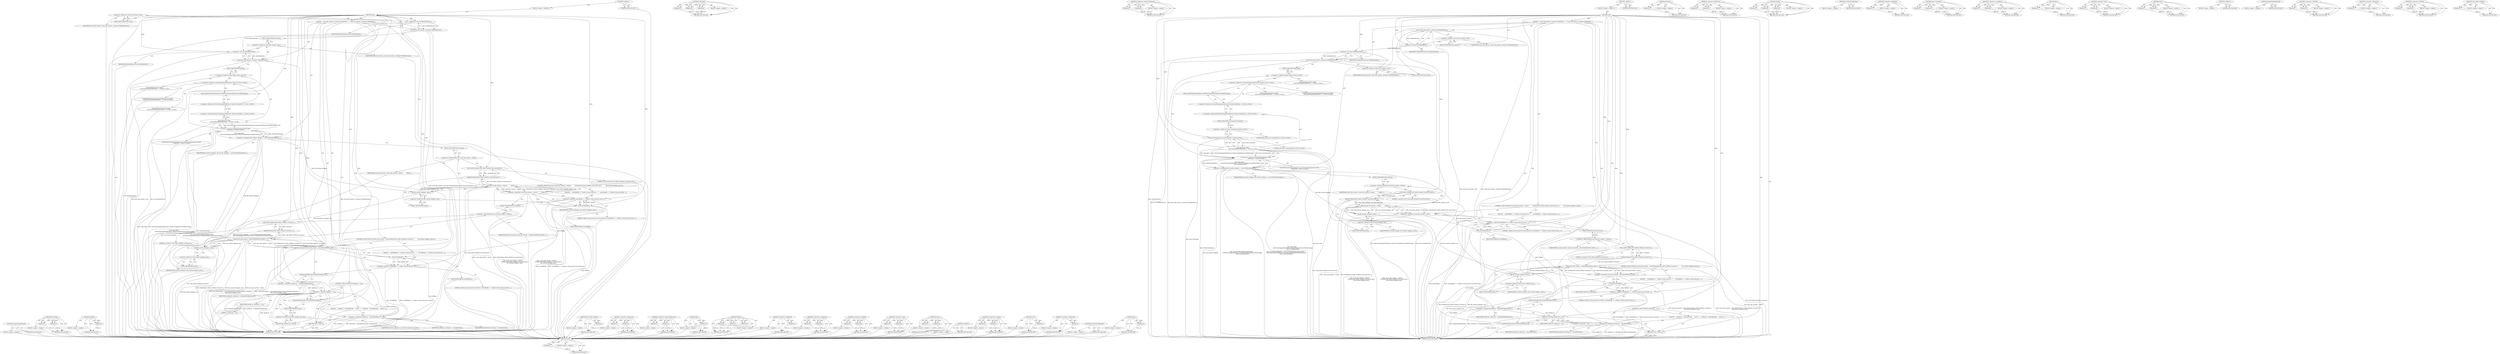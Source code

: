 digraph "get" {
vulnerable_188 [label=<(METHOD,LOG)>];
vulnerable_189 [label=<(PARAM,p1)>];
vulnerable_190 [label=<(BLOCK,&lt;empty&gt;,&lt;empty&gt;)>];
vulnerable_191 [label=<(METHOD_RETURN,ANY)>];
vulnerable_141 [label=<(METHOD,base.Bind)>];
vulnerable_142 [label=<(PARAM,p1)>];
vulnerable_143 [label=<(PARAM,p2)>];
vulnerable_144 [label=<(PARAM,p3)>];
vulnerable_145 [label=<(BLOCK,&lt;empty&gt;,&lt;empty&gt;)>];
vulnerable_146 [label=<(METHOD_RETURN,ANY)>];
vulnerable_166 [label=<(METHOD,&lt;operator&gt;.indirectFieldAccess)>];
vulnerable_167 [label=<(PARAM,p1)>];
vulnerable_168 [label=<(PARAM,p2)>];
vulnerable_169 [label=<(BLOCK,&lt;empty&gt;,&lt;empty&gt;)>];
vulnerable_170 [label=<(METHOD_RETURN,ANY)>];
vulnerable_6 [label=<(METHOD,&lt;global&gt;)<SUB>1</SUB>>];
vulnerable_7 [label=<(BLOCK,&lt;empty&gt;,&lt;empty&gt;)<SUB>1</SUB>>];
vulnerable_8 [label=<(METHOD,Init)<SUB>1</SUB>>];
vulnerable_9 [label=<(BLOCK,{
   resolv_file_watcher_.reset(new FilePathWat...,{
   resolv_file_watcher_.reset(new FilePathWat...)<SUB>1</SUB>>];
vulnerable_10 [label=<(reset,resolv_file_watcher_.reset(new FilePathWatcher))<SUB>2</SUB>>];
vulnerable_11 [label=<(&lt;operator&gt;.fieldAccess,resolv_file_watcher_.reset)<SUB>2</SUB>>];
vulnerable_12 [label=<(IDENTIFIER,resolv_file_watcher_,resolv_file_watcher_.reset(new FilePathWatcher))<SUB>2</SUB>>];
vulnerable_13 [label=<(FIELD_IDENTIFIER,reset,reset)<SUB>2</SUB>>];
vulnerable_14 [label=<(&lt;operator&gt;.new,new FilePathWatcher)<SUB>2</SUB>>];
vulnerable_15 [label=<(IDENTIFIER,FilePathWatcher,new FilePathWatcher)<SUB>2</SUB>>];
vulnerable_16 [label=<(reset,hosts_file_watcher_.reset(new FilePathWatcher))<SUB>3</SUB>>];
vulnerable_17 [label=<(&lt;operator&gt;.fieldAccess,hosts_file_watcher_.reset)<SUB>3</SUB>>];
vulnerable_18 [label=<(IDENTIFIER,hosts_file_watcher_,hosts_file_watcher_.reset(new FilePathWatcher))<SUB>3</SUB>>];
vulnerable_19 [label=<(FIELD_IDENTIFIER,reset,reset)<SUB>3</SUB>>];
vulnerable_20 [label=<(&lt;operator&gt;.new,new FilePathWatcher)<SUB>3</SUB>>];
vulnerable_21 [label=<(IDENTIFIER,FilePathWatcher,new FilePathWatcher)<SUB>3</SUB>>];
vulnerable_22 [label=<(&lt;operator&gt;.assignment,file_watcher_delegate_ = new DNSWatchDelegate(b...)<SUB>4</SUB>>];
vulnerable_23 [label=<(IDENTIFIER,file_watcher_delegate_,file_watcher_delegate_ = new DNSWatchDelegate(b...)<SUB>4</SUB>>];
vulnerable_24 [label="<(&lt;operator&gt;.new,new DNSWatchDelegate(base::Bind(
      &amp;Network...)<SUB>4</SUB>>"];
vulnerable_25 [label="<(IDENTIFIER,DNSWatchDelegate,new DNSWatchDelegate(base::Bind(
      &amp;Network...)<SUB>4</SUB>>"];
vulnerable_26 [label="<(base.Bind,base::Bind(
      &amp;NetworkChangeNotifierLinux::...)<SUB>4</SUB>>"];
vulnerable_27 [label="<(&lt;operator&gt;.fieldAccess,base::Bind)<SUB>4</SUB>>"];
vulnerable_28 [label="<(IDENTIFIER,base,base::Bind(
      &amp;NetworkChangeNotifierLinux::...)<SUB>4</SUB>>"];
vulnerable_29 [label=<(FIELD_IDENTIFIER,Bind,Bind)<SUB>4</SUB>>];
vulnerable_30 [label="<(&lt;operator&gt;.addressOf,&amp;NetworkChangeNotifierLinux::Thread::NotifyObse...)<SUB>5</SUB>>"];
vulnerable_31 [label="<(&lt;operator&gt;.fieldAccess,NetworkChangeNotifierLinux::Thread::NotifyObser...)<SUB>5</SUB>>"];
vulnerable_32 [label="<(&lt;operator&gt;.fieldAccess,NetworkChangeNotifierLinux::Thread)<SUB>5</SUB>>"];
vulnerable_33 [label="<(IDENTIFIER,NetworkChangeNotifierLinux,base::Bind(
      &amp;NetworkChangeNotifierLinux::...)<SUB>5</SUB>>"];
vulnerable_34 [label="<(IDENTIFIER,Thread,base::Bind(
      &amp;NetworkChangeNotifierLinux::...)<SUB>5</SUB>>"];
vulnerable_35 [label=<(FIELD_IDENTIFIER,NotifyObserversOfDNSChange,NotifyObserversOfDNSChange)<SUB>5</SUB>>];
vulnerable_36 [label="<(base.Unretained,base::Unretained(this))<SUB>6</SUB>>"];
vulnerable_37 [label="<(&lt;operator&gt;.fieldAccess,base::Unretained)<SUB>6</SUB>>"];
vulnerable_38 [label="<(IDENTIFIER,base,base::Unretained(this))<SUB>6</SUB>>"];
vulnerable_39 [label=<(FIELD_IDENTIFIER,Unretained,Unretained)<SUB>6</SUB>>];
vulnerable_40 [label="<(LITERAL,this,base::Unretained(this))<SUB>6</SUB>>"];
vulnerable_41 [label=<(CONTROL_STRUCTURE,IF,if (!resolv_file_watcher_-&gt;Watch(
           FilePath(FILE_PATH_LITERAL(&quot;/etc/resolv.conf&quot;)),
           file_watcher_delegate_.get())))<SUB>7</SUB>>];
vulnerable_42 [label=<(&lt;operator&gt;.logicalNot,!resolv_file_watcher_-&gt;Watch(
           FilePa...)<SUB>7</SUB>>];
vulnerable_43 [label=<(Watch,resolv_file_watcher_-&gt;Watch(
           FilePat...)<SUB>7</SUB>>];
vulnerable_44 [label=<(&lt;operator&gt;.indirectFieldAccess,resolv_file_watcher_-&gt;Watch)<SUB>7</SUB>>];
vulnerable_45 [label=<(IDENTIFIER,resolv_file_watcher_,resolv_file_watcher_-&gt;Watch(
           FilePat...)<SUB>7</SUB>>];
vulnerable_46 [label=<(FIELD_IDENTIFIER,Watch,Watch)<SUB>7</SUB>>];
vulnerable_47 [label=<(FilePath,FilePath(FILE_PATH_LITERAL(&quot;/etc/resolv.conf&quot;)))<SUB>8</SUB>>];
vulnerable_48 [label=<(FILE_PATH_LITERAL,FILE_PATH_LITERAL(&quot;/etc/resolv.conf&quot;))<SUB>8</SUB>>];
vulnerable_49 [label=<(LITERAL,&quot;/etc/resolv.conf&quot;,FILE_PATH_LITERAL(&quot;/etc/resolv.conf&quot;))<SUB>8</SUB>>];
vulnerable_50 [label=<(get,file_watcher_delegate_.get())<SUB>9</SUB>>];
vulnerable_51 [label=<(&lt;operator&gt;.fieldAccess,file_watcher_delegate_.get)<SUB>9</SUB>>];
vulnerable_52 [label=<(IDENTIFIER,file_watcher_delegate_,file_watcher_delegate_.get())<SUB>9</SUB>>];
vulnerable_53 [label=<(FIELD_IDENTIFIER,get,get)<SUB>9</SUB>>];
vulnerable_54 [label=<(BLOCK,{
    LOG(ERROR) &lt;&lt; &quot;Failed to setup watch for ...,{
    LOG(ERROR) &lt;&lt; &quot;Failed to setup watch for ...)<SUB>9</SUB>>];
vulnerable_55 [label=<(&lt;operator&gt;.shiftLeft,LOG(ERROR) &lt;&lt; &quot;Failed to setup watch for /etc/r...)<SUB>10</SUB>>];
vulnerable_56 [label=<(LOG,LOG(ERROR))<SUB>10</SUB>>];
vulnerable_57 [label=<(IDENTIFIER,ERROR,LOG(ERROR))<SUB>10</SUB>>];
vulnerable_58 [label=<(LITERAL,&quot;Failed to setup watch for /etc/resolv.conf&quot;,LOG(ERROR) &lt;&lt; &quot;Failed to setup watch for /etc/r...)<SUB>10</SUB>>];
vulnerable_59 [label=<(CONTROL_STRUCTURE,IF,if (!hosts_file_watcher_-&gt;Watch(FilePath(FILE_PATH_LITERAL(&quot;/etc/hosts&quot;)),
          file_watcher_delegate_.get())))<SUB>12</SUB>>];
vulnerable_60 [label=<(&lt;operator&gt;.logicalNot,!hosts_file_watcher_-&gt;Watch(FilePath(FILE_PATH_...)<SUB>12</SUB>>];
vulnerable_61 [label=<(Watch,hosts_file_watcher_-&gt;Watch(FilePath(FILE_PATH_L...)<SUB>12</SUB>>];
vulnerable_62 [label=<(&lt;operator&gt;.indirectFieldAccess,hosts_file_watcher_-&gt;Watch)<SUB>12</SUB>>];
vulnerable_63 [label=<(IDENTIFIER,hosts_file_watcher_,hosts_file_watcher_-&gt;Watch(FilePath(FILE_PATH_L...)<SUB>12</SUB>>];
vulnerable_64 [label=<(FIELD_IDENTIFIER,Watch,Watch)<SUB>12</SUB>>];
vulnerable_65 [label=<(FilePath,FilePath(FILE_PATH_LITERAL(&quot;/etc/hosts&quot;)))<SUB>12</SUB>>];
vulnerable_66 [label=<(FILE_PATH_LITERAL,FILE_PATH_LITERAL(&quot;/etc/hosts&quot;))<SUB>12</SUB>>];
vulnerable_67 [label=<(LITERAL,&quot;/etc/hosts&quot;,FILE_PATH_LITERAL(&quot;/etc/hosts&quot;))<SUB>12</SUB>>];
vulnerable_68 [label=<(get,file_watcher_delegate_.get())<SUB>13</SUB>>];
vulnerable_69 [label=<(&lt;operator&gt;.fieldAccess,file_watcher_delegate_.get)<SUB>13</SUB>>];
vulnerable_70 [label=<(IDENTIFIER,file_watcher_delegate_,file_watcher_delegate_.get())<SUB>13</SUB>>];
vulnerable_71 [label=<(FIELD_IDENTIFIER,get,get)<SUB>13</SUB>>];
vulnerable_72 [label=<(BLOCK,{
    LOG(ERROR) &lt;&lt; &quot;Failed to setup watch for ...,{
    LOG(ERROR) &lt;&lt; &quot;Failed to setup watch for ...)<SUB>13</SUB>>];
vulnerable_73 [label=<(&lt;operator&gt;.shiftLeft,LOG(ERROR) &lt;&lt; &quot;Failed to setup watch for /etc/h...)<SUB>14</SUB>>];
vulnerable_74 [label=<(LOG,LOG(ERROR))<SUB>14</SUB>>];
vulnerable_75 [label=<(IDENTIFIER,ERROR,LOG(ERROR))<SUB>14</SUB>>];
vulnerable_76 [label=<(LITERAL,&quot;Failed to setup watch for /etc/hosts&quot;,LOG(ERROR) &lt;&lt; &quot;Failed to setup watch for /etc/h...)<SUB>14</SUB>>];
vulnerable_77 [label=<(&lt;operator&gt;.assignment,netlink_fd_ = InitializeNetlinkSocket())<SUB>16</SUB>>];
vulnerable_78 [label=<(IDENTIFIER,netlink_fd_,netlink_fd_ = InitializeNetlinkSocket())<SUB>16</SUB>>];
vulnerable_79 [label=<(InitializeNetlinkSocket,InitializeNetlinkSocket())<SUB>16</SUB>>];
vulnerable_80 [label=<(CONTROL_STRUCTURE,IF,if (netlink_fd_ &lt; 0))<SUB>17</SUB>>];
vulnerable_81 [label=<(&lt;operator&gt;.lessThan,netlink_fd_ &lt; 0)<SUB>17</SUB>>];
vulnerable_82 [label=<(IDENTIFIER,netlink_fd_,netlink_fd_ &lt; 0)<SUB>17</SUB>>];
vulnerable_83 [label=<(LITERAL,0,netlink_fd_ &lt; 0)<SUB>17</SUB>>];
vulnerable_84 [label=<(BLOCK,{
    netlink_fd_ = kInvalidSocket;
     return...,{
    netlink_fd_ = kInvalidSocket;
     return...)<SUB>17</SUB>>];
vulnerable_85 [label=<(&lt;operator&gt;.assignment,netlink_fd_ = kInvalidSocket)<SUB>18</SUB>>];
vulnerable_86 [label=<(IDENTIFIER,netlink_fd_,netlink_fd_ = kInvalidSocket)<SUB>18</SUB>>];
vulnerable_87 [label=<(IDENTIFIER,kInvalidSocket,netlink_fd_ = kInvalidSocket)<SUB>18</SUB>>];
vulnerable_88 [label=<(RETURN,return;,return;)<SUB>19</SUB>>];
vulnerable_89 [label=<(ListenForNotifications,ListenForNotifications())<SUB>21</SUB>>];
vulnerable_90 [label=<(METHOD_RETURN,void)<SUB>1</SUB>>];
vulnerable_92 [label=<(METHOD_RETURN,ANY)<SUB>1</SUB>>];
vulnerable_171 [label=<(METHOD,FilePath)>];
vulnerable_172 [label=<(PARAM,p1)>];
vulnerable_173 [label=<(BLOCK,&lt;empty&gt;,&lt;empty&gt;)>];
vulnerable_174 [label=<(METHOD_RETURN,ANY)>];
vulnerable_126 [label=<(METHOD,&lt;operator&gt;.fieldAccess)>];
vulnerable_127 [label=<(PARAM,p1)>];
vulnerable_128 [label=<(PARAM,p2)>];
vulnerable_129 [label=<(BLOCK,&lt;empty&gt;,&lt;empty&gt;)>];
vulnerable_130 [label=<(METHOD_RETURN,ANY)>];
vulnerable_160 [label=<(METHOD,Watch)>];
vulnerable_161 [label=<(PARAM,p1)>];
vulnerable_162 [label=<(PARAM,p2)>];
vulnerable_163 [label=<(PARAM,p3)>];
vulnerable_164 [label=<(BLOCK,&lt;empty&gt;,&lt;empty&gt;)>];
vulnerable_165 [label=<(METHOD_RETURN,ANY)>];
vulnerable_200 [label=<(METHOD,ListenForNotifications)>];
vulnerable_201 [label=<(BLOCK,&lt;empty&gt;,&lt;empty&gt;)>];
vulnerable_202 [label=<(METHOD_RETURN,ANY)>];
vulnerable_156 [label=<(METHOD,&lt;operator&gt;.logicalNot)>];
vulnerable_157 [label=<(PARAM,p1)>];
vulnerable_158 [label=<(BLOCK,&lt;empty&gt;,&lt;empty&gt;)>];
vulnerable_159 [label=<(METHOD_RETURN,ANY)>];
vulnerable_151 [label=<(METHOD,base.Unretained)>];
vulnerable_152 [label=<(PARAM,p1)>];
vulnerable_153 [label=<(PARAM,p2)>];
vulnerable_154 [label=<(BLOCK,&lt;empty&gt;,&lt;empty&gt;)>];
vulnerable_155 [label=<(METHOD_RETURN,ANY)>];
vulnerable_136 [label=<(METHOD,&lt;operator&gt;.assignment)>];
vulnerable_137 [label=<(PARAM,p1)>];
vulnerable_138 [label=<(PARAM,p2)>];
vulnerable_139 [label=<(BLOCK,&lt;empty&gt;,&lt;empty&gt;)>];
vulnerable_140 [label=<(METHOD_RETURN,ANY)>];
vulnerable_179 [label=<(METHOD,get)>];
vulnerable_180 [label=<(PARAM,p1)>];
vulnerable_181 [label=<(BLOCK,&lt;empty&gt;,&lt;empty&gt;)>];
vulnerable_182 [label=<(METHOD_RETURN,ANY)>];
vulnerable_131 [label=<(METHOD,&lt;operator&gt;.new)>];
vulnerable_132 [label=<(PARAM,p1)>];
vulnerable_133 [label=<(PARAM,p2)>];
vulnerable_134 [label=<(BLOCK,&lt;empty&gt;,&lt;empty&gt;)>];
vulnerable_135 [label=<(METHOD_RETURN,ANY)>];
vulnerable_121 [label=<(METHOD,reset)>];
vulnerable_122 [label=<(PARAM,p1)>];
vulnerable_123 [label=<(PARAM,p2)>];
vulnerable_124 [label=<(BLOCK,&lt;empty&gt;,&lt;empty&gt;)>];
vulnerable_125 [label=<(METHOD_RETURN,ANY)>];
vulnerable_115 [label=<(METHOD,&lt;global&gt;)<SUB>1</SUB>>];
vulnerable_116 [label=<(BLOCK,&lt;empty&gt;,&lt;empty&gt;)>];
vulnerable_117 [label=<(METHOD_RETURN,ANY)>];
vulnerable_192 [label=<(METHOD,InitializeNetlinkSocket)>];
vulnerable_193 [label=<(BLOCK,&lt;empty&gt;,&lt;empty&gt;)>];
vulnerable_194 [label=<(METHOD_RETURN,ANY)>];
vulnerable_183 [label=<(METHOD,&lt;operator&gt;.shiftLeft)>];
vulnerable_184 [label=<(PARAM,p1)>];
vulnerable_185 [label=<(PARAM,p2)>];
vulnerable_186 [label=<(BLOCK,&lt;empty&gt;,&lt;empty&gt;)>];
vulnerable_187 [label=<(METHOD_RETURN,ANY)>];
vulnerable_147 [label=<(METHOD,&lt;operator&gt;.addressOf)>];
vulnerable_148 [label=<(PARAM,p1)>];
vulnerable_149 [label=<(BLOCK,&lt;empty&gt;,&lt;empty&gt;)>];
vulnerable_150 [label=<(METHOD_RETURN,ANY)>];
vulnerable_195 [label=<(METHOD,&lt;operator&gt;.lessThan)>];
vulnerable_196 [label=<(PARAM,p1)>];
vulnerable_197 [label=<(PARAM,p2)>];
vulnerable_198 [label=<(BLOCK,&lt;empty&gt;,&lt;empty&gt;)>];
vulnerable_199 [label=<(METHOD_RETURN,ANY)>];
vulnerable_175 [label=<(METHOD,FILE_PATH_LITERAL)>];
vulnerable_176 [label=<(PARAM,p1)>];
vulnerable_177 [label=<(BLOCK,&lt;empty&gt;,&lt;empty&gt;)>];
vulnerable_178 [label=<(METHOD_RETURN,ANY)>];
fixed_185 [label=<(METHOD,InitializeNetlinkSocket)>];
fixed_186 [label=<(BLOCK,&lt;empty&gt;,&lt;empty&gt;)>];
fixed_187 [label=<(METHOD_RETURN,ANY)>];
fixed_140 [label=<(METHOD,base.Bind)>];
fixed_141 [label=<(PARAM,p1)>];
fixed_142 [label=<(PARAM,p2)>];
fixed_143 [label=<(BLOCK,&lt;empty&gt;,&lt;empty&gt;)>];
fixed_144 [label=<(METHOD_RETURN,ANY)>];
fixed_164 [label=<(METHOD,FilePath)>];
fixed_165 [label=<(PARAM,p1)>];
fixed_166 [label=<(BLOCK,&lt;empty&gt;,&lt;empty&gt;)>];
fixed_167 [label=<(METHOD_RETURN,ANY)>];
fixed_6 [label=<(METHOD,&lt;global&gt;)<SUB>1</SUB>>];
fixed_7 [label=<(BLOCK,&lt;empty&gt;,&lt;empty&gt;)<SUB>1</SUB>>];
fixed_8 [label=<(METHOD,Init)<SUB>1</SUB>>];
fixed_9 [label=<(BLOCK,{
   resolv_file_watcher_.reset(new FilePathWat...,{
   resolv_file_watcher_.reset(new FilePathWat...)<SUB>1</SUB>>];
fixed_10 [label=<(reset,resolv_file_watcher_.reset(new FilePathWatcher))<SUB>2</SUB>>];
fixed_11 [label=<(&lt;operator&gt;.fieldAccess,resolv_file_watcher_.reset)<SUB>2</SUB>>];
fixed_12 [label=<(IDENTIFIER,resolv_file_watcher_,resolv_file_watcher_.reset(new FilePathWatcher))<SUB>2</SUB>>];
fixed_13 [label=<(FIELD_IDENTIFIER,reset,reset)<SUB>2</SUB>>];
fixed_14 [label=<(&lt;operator&gt;.new,new FilePathWatcher)<SUB>2</SUB>>];
fixed_15 [label=<(IDENTIFIER,FilePathWatcher,new FilePathWatcher)<SUB>2</SUB>>];
fixed_16 [label=<(reset,hosts_file_watcher_.reset(new FilePathWatcher))<SUB>3</SUB>>];
fixed_17 [label=<(&lt;operator&gt;.fieldAccess,hosts_file_watcher_.reset)<SUB>3</SUB>>];
fixed_18 [label=<(IDENTIFIER,hosts_file_watcher_,hosts_file_watcher_.reset(new FilePathWatcher))<SUB>3</SUB>>];
fixed_19 [label=<(FIELD_IDENTIFIER,reset,reset)<SUB>3</SUB>>];
fixed_20 [label=<(&lt;operator&gt;.new,new FilePathWatcher)<SUB>3</SUB>>];
fixed_21 [label=<(IDENTIFIER,FilePathWatcher,new FilePathWatcher)<SUB>3</SUB>>];
fixed_22 [label=<(&lt;operator&gt;.assignment,file_watcher_delegate_ = new DNSWatchDelegate(b...)<SUB>4</SUB>>];
fixed_23 [label=<(IDENTIFIER,file_watcher_delegate_,file_watcher_delegate_ = new DNSWatchDelegate(b...)<SUB>4</SUB>>];
fixed_24 [label="<(&lt;operator&gt;.new,new DNSWatchDelegate(base::Bind(
      &amp;Network...)<SUB>4</SUB>>"];
fixed_25 [label="<(IDENTIFIER,DNSWatchDelegate,new DNSWatchDelegate(base::Bind(
      &amp;Network...)<SUB>4</SUB>>"];
fixed_26 [label="<(base.Bind,base::Bind(
      &amp;NetworkChangeNotifierLinux::...)<SUB>4</SUB>>"];
fixed_27 [label="<(&lt;operator&gt;.fieldAccess,base::Bind)<SUB>4</SUB>>"];
fixed_28 [label="<(IDENTIFIER,base,base::Bind(
      &amp;NetworkChangeNotifierLinux::...)<SUB>4</SUB>>"];
fixed_29 [label=<(FIELD_IDENTIFIER,Bind,Bind)<SUB>4</SUB>>];
fixed_30 [label="<(&lt;operator&gt;.addressOf,&amp;NetworkChangeNotifierLinux::Thread::NotifyObse...)<SUB>5</SUB>>"];
fixed_31 [label="<(&lt;operator&gt;.fieldAccess,NetworkChangeNotifierLinux::Thread::NotifyObser...)<SUB>5</SUB>>"];
fixed_32 [label="<(&lt;operator&gt;.fieldAccess,NetworkChangeNotifierLinux::Thread)<SUB>5</SUB>>"];
fixed_33 [label="<(IDENTIFIER,NetworkChangeNotifierLinux,base::Bind(
      &amp;NetworkChangeNotifierLinux::...)<SUB>5</SUB>>"];
fixed_34 [label="<(IDENTIFIER,Thread,base::Bind(
      &amp;NetworkChangeNotifierLinux::...)<SUB>5</SUB>>"];
fixed_35 [label=<(FIELD_IDENTIFIER,NotifyObserversOfDNSChange,NotifyObserversOfDNSChange)<SUB>5</SUB>>];
fixed_36 [label=<(CONTROL_STRUCTURE,IF,if (!resolv_file_watcher_-&gt;Watch(
           FilePath(FILE_PATH_LITERAL(&quot;/etc/resolv.conf&quot;)),
           file_watcher_delegate_.get())))<SUB>6</SUB>>];
fixed_37 [label=<(&lt;operator&gt;.logicalNot,!resolv_file_watcher_-&gt;Watch(
           FilePa...)<SUB>6</SUB>>];
fixed_38 [label=<(Watch,resolv_file_watcher_-&gt;Watch(
           FilePat...)<SUB>6</SUB>>];
fixed_39 [label=<(&lt;operator&gt;.indirectFieldAccess,resolv_file_watcher_-&gt;Watch)<SUB>6</SUB>>];
fixed_40 [label=<(IDENTIFIER,resolv_file_watcher_,resolv_file_watcher_-&gt;Watch(
           FilePat...)<SUB>6</SUB>>];
fixed_41 [label=<(FIELD_IDENTIFIER,Watch,Watch)<SUB>6</SUB>>];
fixed_42 [label=<(FilePath,FilePath(FILE_PATH_LITERAL(&quot;/etc/resolv.conf&quot;)))<SUB>7</SUB>>];
fixed_43 [label=<(FILE_PATH_LITERAL,FILE_PATH_LITERAL(&quot;/etc/resolv.conf&quot;))<SUB>7</SUB>>];
fixed_44 [label=<(LITERAL,&quot;/etc/resolv.conf&quot;,FILE_PATH_LITERAL(&quot;/etc/resolv.conf&quot;))<SUB>7</SUB>>];
fixed_45 [label=<(get,file_watcher_delegate_.get())<SUB>8</SUB>>];
fixed_46 [label=<(&lt;operator&gt;.fieldAccess,file_watcher_delegate_.get)<SUB>8</SUB>>];
fixed_47 [label=<(IDENTIFIER,file_watcher_delegate_,file_watcher_delegate_.get())<SUB>8</SUB>>];
fixed_48 [label=<(FIELD_IDENTIFIER,get,get)<SUB>8</SUB>>];
fixed_49 [label=<(BLOCK,{
    LOG(ERROR) &lt;&lt; &quot;Failed to setup watch for ...,{
    LOG(ERROR) &lt;&lt; &quot;Failed to setup watch for ...)<SUB>8</SUB>>];
fixed_50 [label=<(&lt;operator&gt;.shiftLeft,LOG(ERROR) &lt;&lt; &quot;Failed to setup watch for /etc/r...)<SUB>9</SUB>>];
fixed_51 [label=<(LOG,LOG(ERROR))<SUB>9</SUB>>];
fixed_52 [label=<(IDENTIFIER,ERROR,LOG(ERROR))<SUB>9</SUB>>];
fixed_53 [label=<(LITERAL,&quot;Failed to setup watch for /etc/resolv.conf&quot;,LOG(ERROR) &lt;&lt; &quot;Failed to setup watch for /etc/r...)<SUB>9</SUB>>];
fixed_54 [label=<(CONTROL_STRUCTURE,IF,if (!hosts_file_watcher_-&gt;Watch(FilePath(FILE_PATH_LITERAL(&quot;/etc/hosts&quot;)),
          file_watcher_delegate_.get())))<SUB>11</SUB>>];
fixed_55 [label=<(&lt;operator&gt;.logicalNot,!hosts_file_watcher_-&gt;Watch(FilePath(FILE_PATH_...)<SUB>11</SUB>>];
fixed_56 [label=<(Watch,hosts_file_watcher_-&gt;Watch(FilePath(FILE_PATH_L...)<SUB>11</SUB>>];
fixed_57 [label=<(&lt;operator&gt;.indirectFieldAccess,hosts_file_watcher_-&gt;Watch)<SUB>11</SUB>>];
fixed_58 [label=<(IDENTIFIER,hosts_file_watcher_,hosts_file_watcher_-&gt;Watch(FilePath(FILE_PATH_L...)<SUB>11</SUB>>];
fixed_59 [label=<(FIELD_IDENTIFIER,Watch,Watch)<SUB>11</SUB>>];
fixed_60 [label=<(FilePath,FilePath(FILE_PATH_LITERAL(&quot;/etc/hosts&quot;)))<SUB>11</SUB>>];
fixed_61 [label=<(FILE_PATH_LITERAL,FILE_PATH_LITERAL(&quot;/etc/hosts&quot;))<SUB>11</SUB>>];
fixed_62 [label=<(LITERAL,&quot;/etc/hosts&quot;,FILE_PATH_LITERAL(&quot;/etc/hosts&quot;))<SUB>11</SUB>>];
fixed_63 [label=<(get,file_watcher_delegate_.get())<SUB>12</SUB>>];
fixed_64 [label=<(&lt;operator&gt;.fieldAccess,file_watcher_delegate_.get)<SUB>12</SUB>>];
fixed_65 [label=<(IDENTIFIER,file_watcher_delegate_,file_watcher_delegate_.get())<SUB>12</SUB>>];
fixed_66 [label=<(FIELD_IDENTIFIER,get,get)<SUB>12</SUB>>];
fixed_67 [label=<(BLOCK,{
    LOG(ERROR) &lt;&lt; &quot;Failed to setup watch for ...,{
    LOG(ERROR) &lt;&lt; &quot;Failed to setup watch for ...)<SUB>12</SUB>>];
fixed_68 [label=<(&lt;operator&gt;.shiftLeft,LOG(ERROR) &lt;&lt; &quot;Failed to setup watch for /etc/h...)<SUB>13</SUB>>];
fixed_69 [label=<(LOG,LOG(ERROR))<SUB>13</SUB>>];
fixed_70 [label=<(IDENTIFIER,ERROR,LOG(ERROR))<SUB>13</SUB>>];
fixed_71 [label=<(LITERAL,&quot;Failed to setup watch for /etc/hosts&quot;,LOG(ERROR) &lt;&lt; &quot;Failed to setup watch for /etc/h...)<SUB>13</SUB>>];
fixed_72 [label=<(&lt;operator&gt;.assignment,netlink_fd_ = InitializeNetlinkSocket())<SUB>15</SUB>>];
fixed_73 [label=<(IDENTIFIER,netlink_fd_,netlink_fd_ = InitializeNetlinkSocket())<SUB>15</SUB>>];
fixed_74 [label=<(InitializeNetlinkSocket,InitializeNetlinkSocket())<SUB>15</SUB>>];
fixed_75 [label=<(CONTROL_STRUCTURE,IF,if (netlink_fd_ &lt; 0))<SUB>16</SUB>>];
fixed_76 [label=<(&lt;operator&gt;.lessThan,netlink_fd_ &lt; 0)<SUB>16</SUB>>];
fixed_77 [label=<(IDENTIFIER,netlink_fd_,netlink_fd_ &lt; 0)<SUB>16</SUB>>];
fixed_78 [label=<(LITERAL,0,netlink_fd_ &lt; 0)<SUB>16</SUB>>];
fixed_79 [label=<(BLOCK,{
    netlink_fd_ = kInvalidSocket;
     return...,{
    netlink_fd_ = kInvalidSocket;
     return...)<SUB>16</SUB>>];
fixed_80 [label=<(&lt;operator&gt;.assignment,netlink_fd_ = kInvalidSocket)<SUB>17</SUB>>];
fixed_81 [label=<(IDENTIFIER,netlink_fd_,netlink_fd_ = kInvalidSocket)<SUB>17</SUB>>];
fixed_82 [label=<(IDENTIFIER,kInvalidSocket,netlink_fd_ = kInvalidSocket)<SUB>17</SUB>>];
fixed_83 [label=<(RETURN,return;,return;)<SUB>18</SUB>>];
fixed_84 [label=<(ListenForNotifications,ListenForNotifications())<SUB>20</SUB>>];
fixed_85 [label=<(Init,network_manager_api_.Init())<SUB>22</SUB>>];
fixed_86 [label=<(&lt;operator&gt;.fieldAccess,network_manager_api_.Init)<SUB>22</SUB>>];
fixed_87 [label=<(IDENTIFIER,network_manager_api_,network_manager_api_.Init())<SUB>22</SUB>>];
fixed_88 [label=<(FIELD_IDENTIFIER,Init,Init)<SUB>22</SUB>>];
fixed_89 [label=<(METHOD_RETURN,void)<SUB>1</SUB>>];
fixed_91 [label=<(METHOD_RETURN,ANY)<SUB>1</SUB>>];
fixed_168 [label=<(METHOD,FILE_PATH_LITERAL)>];
fixed_169 [label=<(PARAM,p1)>];
fixed_170 [label=<(BLOCK,&lt;empty&gt;,&lt;empty&gt;)>];
fixed_171 [label=<(METHOD_RETURN,ANY)>];
fixed_125 [label=<(METHOD,&lt;operator&gt;.fieldAccess)>];
fixed_126 [label=<(PARAM,p1)>];
fixed_127 [label=<(PARAM,p2)>];
fixed_128 [label=<(BLOCK,&lt;empty&gt;,&lt;empty&gt;)>];
fixed_129 [label=<(METHOD_RETURN,ANY)>];
fixed_159 [label=<(METHOD,&lt;operator&gt;.indirectFieldAccess)>];
fixed_160 [label=<(PARAM,p1)>];
fixed_161 [label=<(PARAM,p2)>];
fixed_162 [label=<(BLOCK,&lt;empty&gt;,&lt;empty&gt;)>];
fixed_163 [label=<(METHOD_RETURN,ANY)>];
fixed_196 [label=<(METHOD,Init)>];
fixed_197 [label=<(PARAM,p1)>];
fixed_198 [label=<(BLOCK,&lt;empty&gt;,&lt;empty&gt;)>];
fixed_199 [label=<(METHOD_RETURN,ANY)>];
fixed_153 [label=<(METHOD,Watch)>];
fixed_154 [label=<(PARAM,p1)>];
fixed_155 [label=<(PARAM,p2)>];
fixed_156 [label=<(PARAM,p3)>];
fixed_157 [label=<(BLOCK,&lt;empty&gt;,&lt;empty&gt;)>];
fixed_158 [label=<(METHOD_RETURN,ANY)>];
fixed_149 [label=<(METHOD,&lt;operator&gt;.logicalNot)>];
fixed_150 [label=<(PARAM,p1)>];
fixed_151 [label=<(BLOCK,&lt;empty&gt;,&lt;empty&gt;)>];
fixed_152 [label=<(METHOD_RETURN,ANY)>];
fixed_135 [label=<(METHOD,&lt;operator&gt;.assignment)>];
fixed_136 [label=<(PARAM,p1)>];
fixed_137 [label=<(PARAM,p2)>];
fixed_138 [label=<(BLOCK,&lt;empty&gt;,&lt;empty&gt;)>];
fixed_139 [label=<(METHOD_RETURN,ANY)>];
fixed_176 [label=<(METHOD,&lt;operator&gt;.shiftLeft)>];
fixed_177 [label=<(PARAM,p1)>];
fixed_178 [label=<(PARAM,p2)>];
fixed_179 [label=<(BLOCK,&lt;empty&gt;,&lt;empty&gt;)>];
fixed_180 [label=<(METHOD_RETURN,ANY)>];
fixed_130 [label=<(METHOD,&lt;operator&gt;.new)>];
fixed_131 [label=<(PARAM,p1)>];
fixed_132 [label=<(PARAM,p2)>];
fixed_133 [label=<(BLOCK,&lt;empty&gt;,&lt;empty&gt;)>];
fixed_134 [label=<(METHOD_RETURN,ANY)>];
fixed_120 [label=<(METHOD,reset)>];
fixed_121 [label=<(PARAM,p1)>];
fixed_122 [label=<(PARAM,p2)>];
fixed_123 [label=<(BLOCK,&lt;empty&gt;,&lt;empty&gt;)>];
fixed_124 [label=<(METHOD_RETURN,ANY)>];
fixed_114 [label=<(METHOD,&lt;global&gt;)<SUB>1</SUB>>];
fixed_115 [label=<(BLOCK,&lt;empty&gt;,&lt;empty&gt;)>];
fixed_116 [label=<(METHOD_RETURN,ANY)>];
fixed_188 [label=<(METHOD,&lt;operator&gt;.lessThan)>];
fixed_189 [label=<(PARAM,p1)>];
fixed_190 [label=<(PARAM,p2)>];
fixed_191 [label=<(BLOCK,&lt;empty&gt;,&lt;empty&gt;)>];
fixed_192 [label=<(METHOD_RETURN,ANY)>];
fixed_181 [label=<(METHOD,LOG)>];
fixed_182 [label=<(PARAM,p1)>];
fixed_183 [label=<(BLOCK,&lt;empty&gt;,&lt;empty&gt;)>];
fixed_184 [label=<(METHOD_RETURN,ANY)>];
fixed_145 [label=<(METHOD,&lt;operator&gt;.addressOf)>];
fixed_146 [label=<(PARAM,p1)>];
fixed_147 [label=<(BLOCK,&lt;empty&gt;,&lt;empty&gt;)>];
fixed_148 [label=<(METHOD_RETURN,ANY)>];
fixed_193 [label=<(METHOD,ListenForNotifications)>];
fixed_194 [label=<(BLOCK,&lt;empty&gt;,&lt;empty&gt;)>];
fixed_195 [label=<(METHOD_RETURN,ANY)>];
fixed_172 [label=<(METHOD,get)>];
fixed_173 [label=<(PARAM,p1)>];
fixed_174 [label=<(BLOCK,&lt;empty&gt;,&lt;empty&gt;)>];
fixed_175 [label=<(METHOD_RETURN,ANY)>];
vulnerable_188 -> vulnerable_189  [key=0, label="AST: "];
vulnerable_188 -> vulnerable_189  [key=1, label="DDG: "];
vulnerable_188 -> vulnerable_190  [key=0, label="AST: "];
vulnerable_188 -> vulnerable_191  [key=0, label="AST: "];
vulnerable_188 -> vulnerable_191  [key=1, label="CFG: "];
vulnerable_189 -> vulnerable_191  [key=0, label="DDG: p1"];
vulnerable_141 -> vulnerable_142  [key=0, label="AST: "];
vulnerable_141 -> vulnerable_142  [key=1, label="DDG: "];
vulnerable_141 -> vulnerable_145  [key=0, label="AST: "];
vulnerable_141 -> vulnerable_143  [key=0, label="AST: "];
vulnerable_141 -> vulnerable_143  [key=1, label="DDG: "];
vulnerable_141 -> vulnerable_146  [key=0, label="AST: "];
vulnerable_141 -> vulnerable_146  [key=1, label="CFG: "];
vulnerable_141 -> vulnerable_144  [key=0, label="AST: "];
vulnerable_141 -> vulnerable_144  [key=1, label="DDG: "];
vulnerable_142 -> vulnerable_146  [key=0, label="DDG: p1"];
vulnerable_143 -> vulnerable_146  [key=0, label="DDG: p2"];
vulnerable_144 -> vulnerable_146  [key=0, label="DDG: p3"];
vulnerable_166 -> vulnerable_167  [key=0, label="AST: "];
vulnerable_166 -> vulnerable_167  [key=1, label="DDG: "];
vulnerable_166 -> vulnerable_169  [key=0, label="AST: "];
vulnerable_166 -> vulnerable_168  [key=0, label="AST: "];
vulnerable_166 -> vulnerable_168  [key=1, label="DDG: "];
vulnerable_166 -> vulnerable_170  [key=0, label="AST: "];
vulnerable_166 -> vulnerable_170  [key=1, label="CFG: "];
vulnerable_167 -> vulnerable_170  [key=0, label="DDG: p1"];
vulnerable_168 -> vulnerable_170  [key=0, label="DDG: p2"];
vulnerable_6 -> vulnerable_7  [key=0, label="AST: "];
vulnerable_6 -> vulnerable_92  [key=0, label="AST: "];
vulnerable_6 -> vulnerable_92  [key=1, label="CFG: "];
vulnerable_7 -> vulnerable_8  [key=0, label="AST: "];
vulnerable_8 -> vulnerable_9  [key=0, label="AST: "];
vulnerable_8 -> vulnerable_90  [key=0, label="AST: "];
vulnerable_8 -> vulnerable_13  [key=0, label="CFG: "];
vulnerable_8 -> vulnerable_77  [key=0, label="DDG: "];
vulnerable_8 -> vulnerable_89  [key=0, label="DDG: "];
vulnerable_8 -> vulnerable_14  [key=0, label="DDG: "];
vulnerable_8 -> vulnerable_20  [key=0, label="DDG: "];
vulnerable_8 -> vulnerable_24  [key=0, label="DDG: "];
vulnerable_8 -> vulnerable_81  [key=0, label="DDG: "];
vulnerable_8 -> vulnerable_85  [key=0, label="DDG: "];
vulnerable_8 -> vulnerable_88  [key=0, label="DDG: "];
vulnerable_8 -> vulnerable_55  [key=0, label="DDG: "];
vulnerable_8 -> vulnerable_73  [key=0, label="DDG: "];
vulnerable_8 -> vulnerable_36  [key=0, label="DDG: "];
vulnerable_8 -> vulnerable_56  [key=0, label="DDG: "];
vulnerable_8 -> vulnerable_74  [key=0, label="DDG: "];
vulnerable_8 -> vulnerable_48  [key=0, label="DDG: "];
vulnerable_8 -> vulnerable_66  [key=0, label="DDG: "];
vulnerable_9 -> vulnerable_10  [key=0, label="AST: "];
vulnerable_9 -> vulnerable_16  [key=0, label="AST: "];
vulnerable_9 -> vulnerable_22  [key=0, label="AST: "];
vulnerable_9 -> vulnerable_41  [key=0, label="AST: "];
vulnerable_9 -> vulnerable_59  [key=0, label="AST: "];
vulnerable_9 -> vulnerable_77  [key=0, label="AST: "];
vulnerable_9 -> vulnerable_80  [key=0, label="AST: "];
vulnerable_9 -> vulnerable_89  [key=0, label="AST: "];
vulnerable_10 -> vulnerable_11  [key=0, label="AST: "];
vulnerable_10 -> vulnerable_14  [key=0, label="AST: "];
vulnerable_10 -> vulnerable_19  [key=0, label="CFG: "];
vulnerable_10 -> vulnerable_90  [key=0, label="DDG: resolv_file_watcher_.reset"];
vulnerable_10 -> vulnerable_90  [key=1, label="DDG: resolv_file_watcher_.reset(new FilePathWatcher)"];
vulnerable_11 -> vulnerable_12  [key=0, label="AST: "];
vulnerable_11 -> vulnerable_13  [key=0, label="AST: "];
vulnerable_11 -> vulnerable_14  [key=0, label="CFG: "];
vulnerable_13 -> vulnerable_11  [key=0, label="CFG: "];
vulnerable_14 -> vulnerable_15  [key=0, label="AST: "];
vulnerable_14 -> vulnerable_10  [key=0, label="CFG: "];
vulnerable_14 -> vulnerable_10  [key=1, label="DDG: FilePathWatcher"];
vulnerable_14 -> vulnerable_20  [key=0, label="DDG: FilePathWatcher"];
vulnerable_16 -> vulnerable_17  [key=0, label="AST: "];
vulnerable_16 -> vulnerable_20  [key=0, label="AST: "];
vulnerable_16 -> vulnerable_29  [key=0, label="CFG: "];
vulnerable_16 -> vulnerable_90  [key=0, label="DDG: hosts_file_watcher_.reset"];
vulnerable_16 -> vulnerable_90  [key=1, label="DDG: new FilePathWatcher"];
vulnerable_16 -> vulnerable_90  [key=2, label="DDG: hosts_file_watcher_.reset(new FilePathWatcher)"];
vulnerable_17 -> vulnerable_18  [key=0, label="AST: "];
vulnerable_17 -> vulnerable_19  [key=0, label="AST: "];
vulnerable_17 -> vulnerable_20  [key=0, label="CFG: "];
vulnerable_19 -> vulnerable_17  [key=0, label="CFG: "];
vulnerable_20 -> vulnerable_21  [key=0, label="AST: "];
vulnerable_20 -> vulnerable_16  [key=0, label="CFG: "];
vulnerable_20 -> vulnerable_16  [key=1, label="DDG: FilePathWatcher"];
vulnerable_20 -> vulnerable_90  [key=0, label="DDG: FilePathWatcher"];
vulnerable_22 -> vulnerable_23  [key=0, label="AST: "];
vulnerable_22 -> vulnerable_24  [key=0, label="AST: "];
vulnerable_22 -> vulnerable_46  [key=0, label="CFG: "];
vulnerable_22 -> vulnerable_90  [key=0, label="DDG: file_watcher_delegate_"];
vulnerable_22 -> vulnerable_90  [key=1, label="DDG: new DNSWatchDelegate(base::Bind(
      &amp;NetworkChangeNotifierLinux::Thread::NotifyObserversOfDNSChange,
      base::Unretained(this)))"];
vulnerable_22 -> vulnerable_90  [key=2, label="DDG: file_watcher_delegate_ = new DNSWatchDelegate(base::Bind(
      &amp;NetworkChangeNotifierLinux::Thread::NotifyObserversOfDNSChange,
      base::Unretained(this)))"];
vulnerable_22 -> vulnerable_50  [key=0, label="DDG: file_watcher_delegate_"];
vulnerable_22 -> vulnerable_68  [key=0, label="DDG: file_watcher_delegate_"];
vulnerable_24 -> vulnerable_25  [key=0, label="AST: "];
vulnerable_24 -> vulnerable_26  [key=0, label="AST: "];
vulnerable_24 -> vulnerable_22  [key=0, label="CFG: "];
vulnerable_24 -> vulnerable_22  [key=1, label="DDG: DNSWatchDelegate"];
vulnerable_24 -> vulnerable_22  [key=2, label="DDG: base::Bind(
      &amp;NetworkChangeNotifierLinux::Thread::NotifyObserversOfDNSChange,
      base::Unretained(this))"];
vulnerable_24 -> vulnerable_90  [key=0, label="DDG: base::Bind(
      &amp;NetworkChangeNotifierLinux::Thread::NotifyObserversOfDNSChange,
      base::Unretained(this))"];
vulnerable_24 -> vulnerable_90  [key=1, label="DDG: DNSWatchDelegate"];
vulnerable_26 -> vulnerable_27  [key=0, label="AST: "];
vulnerable_26 -> vulnerable_30  [key=0, label="AST: "];
vulnerable_26 -> vulnerable_36  [key=0, label="AST: "];
vulnerable_26 -> vulnerable_24  [key=0, label="CFG: "];
vulnerable_26 -> vulnerable_24  [key=1, label="DDG: base::Bind"];
vulnerable_26 -> vulnerable_24  [key=2, label="DDG: &amp;NetworkChangeNotifierLinux::Thread::NotifyObserversOfDNSChange"];
vulnerable_26 -> vulnerable_24  [key=3, label="DDG: base::Unretained(this)"];
vulnerable_26 -> vulnerable_90  [key=0, label="DDG: base::Bind"];
vulnerable_26 -> vulnerable_90  [key=1, label="DDG: &amp;NetworkChangeNotifierLinux::Thread::NotifyObserversOfDNSChange"];
vulnerable_26 -> vulnerable_90  [key=2, label="DDG: base::Unretained(this)"];
vulnerable_27 -> vulnerable_28  [key=0, label="AST: "];
vulnerable_27 -> vulnerable_29  [key=0, label="AST: "];
vulnerable_27 -> vulnerable_32  [key=0, label="CFG: "];
vulnerable_29 -> vulnerable_27  [key=0, label="CFG: "];
vulnerable_30 -> vulnerable_31  [key=0, label="AST: "];
vulnerable_30 -> vulnerable_39  [key=0, label="CFG: "];
vulnerable_31 -> vulnerable_32  [key=0, label="AST: "];
vulnerable_31 -> vulnerable_35  [key=0, label="AST: "];
vulnerable_31 -> vulnerable_30  [key=0, label="CFG: "];
vulnerable_32 -> vulnerable_33  [key=0, label="AST: "];
vulnerable_32 -> vulnerable_34  [key=0, label="AST: "];
vulnerable_32 -> vulnerable_35  [key=0, label="CFG: "];
vulnerable_35 -> vulnerable_31  [key=0, label="CFG: "];
vulnerable_36 -> vulnerable_37  [key=0, label="AST: "];
vulnerable_36 -> vulnerable_40  [key=0, label="AST: "];
vulnerable_36 -> vulnerable_26  [key=0, label="CFG: "];
vulnerable_36 -> vulnerable_26  [key=1, label="DDG: base::Unretained"];
vulnerable_36 -> vulnerable_26  [key=2, label="DDG: this"];
vulnerable_36 -> vulnerable_90  [key=0, label="DDG: base::Unretained"];
vulnerable_37 -> vulnerable_38  [key=0, label="AST: "];
vulnerable_37 -> vulnerable_39  [key=0, label="AST: "];
vulnerable_37 -> vulnerable_36  [key=0, label="CFG: "];
vulnerable_39 -> vulnerable_37  [key=0, label="CFG: "];
vulnerable_41 -> vulnerable_42  [key=0, label="AST: "];
vulnerable_41 -> vulnerable_54  [key=0, label="AST: "];
vulnerable_42 -> vulnerable_43  [key=0, label="AST: "];
vulnerable_42 -> vulnerable_56  [key=0, label="CFG: "];
vulnerable_42 -> vulnerable_56  [key=1, label="CDG: "];
vulnerable_42 -> vulnerable_64  [key=0, label="CFG: "];
vulnerable_42 -> vulnerable_90  [key=0, label="DDG: resolv_file_watcher_-&gt;Watch(
           FilePath(FILE_PATH_LITERAL(&quot;/etc/resolv.conf&quot;)),
           file_watcher_delegate_.get())"];
vulnerable_42 -> vulnerable_90  [key=1, label="DDG: !resolv_file_watcher_-&gt;Watch(
           FilePath(FILE_PATH_LITERAL(&quot;/etc/resolv.conf&quot;)),
           file_watcher_delegate_.get())"];
vulnerable_42 -> vulnerable_55  [key=0, label="CDG: "];
vulnerable_43 -> vulnerable_44  [key=0, label="AST: "];
vulnerable_43 -> vulnerable_47  [key=0, label="AST: "];
vulnerable_43 -> vulnerable_50  [key=0, label="AST: "];
vulnerable_43 -> vulnerable_42  [key=0, label="CFG: "];
vulnerable_43 -> vulnerable_42  [key=1, label="DDG: resolv_file_watcher_-&gt;Watch"];
vulnerable_43 -> vulnerable_42  [key=2, label="DDG: FilePath(FILE_PATH_LITERAL(&quot;/etc/resolv.conf&quot;))"];
vulnerable_43 -> vulnerable_42  [key=3, label="DDG: file_watcher_delegate_.get()"];
vulnerable_43 -> vulnerable_90  [key=0, label="DDG: resolv_file_watcher_-&gt;Watch"];
vulnerable_43 -> vulnerable_90  [key=1, label="DDG: FilePath(FILE_PATH_LITERAL(&quot;/etc/resolv.conf&quot;))"];
vulnerable_44 -> vulnerable_45  [key=0, label="AST: "];
vulnerable_44 -> vulnerable_46  [key=0, label="AST: "];
vulnerable_44 -> vulnerable_48  [key=0, label="CFG: "];
vulnerable_46 -> vulnerable_44  [key=0, label="CFG: "];
vulnerable_47 -> vulnerable_48  [key=0, label="AST: "];
vulnerable_47 -> vulnerable_53  [key=0, label="CFG: "];
vulnerable_47 -> vulnerable_90  [key=0, label="DDG: FILE_PATH_LITERAL(&quot;/etc/resolv.conf&quot;)"];
vulnerable_47 -> vulnerable_43  [key=0, label="DDG: FILE_PATH_LITERAL(&quot;/etc/resolv.conf&quot;)"];
vulnerable_48 -> vulnerable_49  [key=0, label="AST: "];
vulnerable_48 -> vulnerable_47  [key=0, label="CFG: "];
vulnerable_48 -> vulnerable_47  [key=1, label="DDG: &quot;/etc/resolv.conf&quot;"];
vulnerable_50 -> vulnerable_51  [key=0, label="AST: "];
vulnerable_50 -> vulnerable_43  [key=0, label="CFG: "];
vulnerable_50 -> vulnerable_43  [key=1, label="DDG: file_watcher_delegate_.get"];
vulnerable_50 -> vulnerable_68  [key=0, label="DDG: file_watcher_delegate_.get"];
vulnerable_51 -> vulnerable_52  [key=0, label="AST: "];
vulnerable_51 -> vulnerable_53  [key=0, label="AST: "];
vulnerable_51 -> vulnerable_50  [key=0, label="CFG: "];
vulnerable_53 -> vulnerable_51  [key=0, label="CFG: "];
vulnerable_54 -> vulnerable_55  [key=0, label="AST: "];
vulnerable_55 -> vulnerable_56  [key=0, label="AST: "];
vulnerable_55 -> vulnerable_58  [key=0, label="AST: "];
vulnerable_55 -> vulnerable_64  [key=0, label="CFG: "];
vulnerable_55 -> vulnerable_90  [key=0, label="DDG: LOG(ERROR)"];
vulnerable_55 -> vulnerable_90  [key=1, label="DDG: LOG(ERROR) &lt;&lt; &quot;Failed to setup watch for /etc/resolv.conf&quot;"];
vulnerable_56 -> vulnerable_57  [key=0, label="AST: "];
vulnerable_56 -> vulnerable_55  [key=0, label="CFG: "];
vulnerable_56 -> vulnerable_55  [key=1, label="DDG: ERROR"];
vulnerable_56 -> vulnerable_90  [key=0, label="DDG: ERROR"];
vulnerable_56 -> vulnerable_74  [key=0, label="DDG: ERROR"];
vulnerable_59 -> vulnerable_60  [key=0, label="AST: "];
vulnerable_59 -> vulnerable_72  [key=0, label="AST: "];
vulnerable_60 -> vulnerable_61  [key=0, label="AST: "];
vulnerable_60 -> vulnerable_74  [key=0, label="CFG: "];
vulnerable_60 -> vulnerable_74  [key=1, label="CDG: "];
vulnerable_60 -> vulnerable_79  [key=0, label="CFG: "];
vulnerable_60 -> vulnerable_90  [key=0, label="DDG: hosts_file_watcher_-&gt;Watch(FilePath(FILE_PATH_LITERAL(&quot;/etc/hosts&quot;)),
          file_watcher_delegate_.get())"];
vulnerable_60 -> vulnerable_90  [key=1, label="DDG: !hosts_file_watcher_-&gt;Watch(FilePath(FILE_PATH_LITERAL(&quot;/etc/hosts&quot;)),
          file_watcher_delegate_.get())"];
vulnerable_60 -> vulnerable_73  [key=0, label="CDG: "];
vulnerable_61 -> vulnerable_62  [key=0, label="AST: "];
vulnerable_61 -> vulnerable_65  [key=0, label="AST: "];
vulnerable_61 -> vulnerable_68  [key=0, label="AST: "];
vulnerable_61 -> vulnerable_60  [key=0, label="CFG: "];
vulnerable_61 -> vulnerable_60  [key=1, label="DDG: hosts_file_watcher_-&gt;Watch"];
vulnerable_61 -> vulnerable_60  [key=2, label="DDG: FilePath(FILE_PATH_LITERAL(&quot;/etc/hosts&quot;))"];
vulnerable_61 -> vulnerable_60  [key=3, label="DDG: file_watcher_delegate_.get()"];
vulnerable_61 -> vulnerable_90  [key=0, label="DDG: hosts_file_watcher_-&gt;Watch"];
vulnerable_61 -> vulnerable_90  [key=1, label="DDG: FilePath(FILE_PATH_LITERAL(&quot;/etc/hosts&quot;))"];
vulnerable_61 -> vulnerable_90  [key=2, label="DDG: file_watcher_delegate_.get()"];
vulnerable_62 -> vulnerable_63  [key=0, label="AST: "];
vulnerable_62 -> vulnerable_64  [key=0, label="AST: "];
vulnerable_62 -> vulnerable_66  [key=0, label="CFG: "];
vulnerable_64 -> vulnerable_62  [key=0, label="CFG: "];
vulnerable_65 -> vulnerable_66  [key=0, label="AST: "];
vulnerable_65 -> vulnerable_71  [key=0, label="CFG: "];
vulnerable_65 -> vulnerable_90  [key=0, label="DDG: FILE_PATH_LITERAL(&quot;/etc/hosts&quot;)"];
vulnerable_65 -> vulnerable_61  [key=0, label="DDG: FILE_PATH_LITERAL(&quot;/etc/hosts&quot;)"];
vulnerable_66 -> vulnerable_67  [key=0, label="AST: "];
vulnerable_66 -> vulnerable_65  [key=0, label="CFG: "];
vulnerable_66 -> vulnerable_65  [key=1, label="DDG: &quot;/etc/hosts&quot;"];
vulnerable_68 -> vulnerable_69  [key=0, label="AST: "];
vulnerable_68 -> vulnerable_61  [key=0, label="CFG: "];
vulnerable_68 -> vulnerable_61  [key=1, label="DDG: file_watcher_delegate_.get"];
vulnerable_68 -> vulnerable_90  [key=0, label="DDG: file_watcher_delegate_.get"];
vulnerable_69 -> vulnerable_70  [key=0, label="AST: "];
vulnerable_69 -> vulnerable_71  [key=0, label="AST: "];
vulnerable_69 -> vulnerable_68  [key=0, label="CFG: "];
vulnerable_71 -> vulnerable_69  [key=0, label="CFG: "];
vulnerable_72 -> vulnerable_73  [key=0, label="AST: "];
vulnerable_73 -> vulnerable_74  [key=0, label="AST: "];
vulnerable_73 -> vulnerable_76  [key=0, label="AST: "];
vulnerable_73 -> vulnerable_79  [key=0, label="CFG: "];
vulnerable_73 -> vulnerable_90  [key=0, label="DDG: LOG(ERROR)"];
vulnerable_73 -> vulnerable_90  [key=1, label="DDG: LOG(ERROR) &lt;&lt; &quot;Failed to setup watch for /etc/hosts&quot;"];
vulnerable_74 -> vulnerable_75  [key=0, label="AST: "];
vulnerable_74 -> vulnerable_73  [key=0, label="CFG: "];
vulnerable_74 -> vulnerable_73  [key=1, label="DDG: ERROR"];
vulnerable_74 -> vulnerable_90  [key=0, label="DDG: ERROR"];
vulnerable_77 -> vulnerable_78  [key=0, label="AST: "];
vulnerable_77 -> vulnerable_79  [key=0, label="AST: "];
vulnerable_77 -> vulnerable_81  [key=0, label="CFG: "];
vulnerable_77 -> vulnerable_81  [key=1, label="DDG: netlink_fd_"];
vulnerable_77 -> vulnerable_90  [key=0, label="DDG: InitializeNetlinkSocket()"];
vulnerable_77 -> vulnerable_90  [key=1, label="DDG: netlink_fd_ = InitializeNetlinkSocket()"];
vulnerable_79 -> vulnerable_77  [key=0, label="CFG: "];
vulnerable_80 -> vulnerable_81  [key=0, label="AST: "];
vulnerable_80 -> vulnerable_84  [key=0, label="AST: "];
vulnerable_81 -> vulnerable_82  [key=0, label="AST: "];
vulnerable_81 -> vulnerable_83  [key=0, label="AST: "];
vulnerable_81 -> vulnerable_89  [key=0, label="CFG: "];
vulnerable_81 -> vulnerable_89  [key=1, label="CDG: "];
vulnerable_81 -> vulnerable_85  [key=0, label="CFG: "];
vulnerable_81 -> vulnerable_85  [key=1, label="CDG: "];
vulnerable_81 -> vulnerable_90  [key=0, label="DDG: netlink_fd_ &lt; 0"];
vulnerable_81 -> vulnerable_88  [key=0, label="CDG: "];
vulnerable_84 -> vulnerable_85  [key=0, label="AST: "];
vulnerable_84 -> vulnerable_88  [key=0, label="AST: "];
vulnerable_85 -> vulnerable_86  [key=0, label="AST: "];
vulnerable_85 -> vulnerable_87  [key=0, label="AST: "];
vulnerable_85 -> vulnerable_88  [key=0, label="CFG: "];
vulnerable_85 -> vulnerable_90  [key=0, label="DDG: netlink_fd_"];
vulnerable_85 -> vulnerable_90  [key=1, label="DDG: netlink_fd_ = kInvalidSocket"];
vulnerable_85 -> vulnerable_90  [key=2, label="DDG: kInvalidSocket"];
vulnerable_88 -> vulnerable_90  [key=0, label="CFG: "];
vulnerable_88 -> vulnerable_90  [key=1, label="DDG: &lt;RET&gt;"];
vulnerable_89 -> vulnerable_90  [key=0, label="CFG: "];
vulnerable_171 -> vulnerable_172  [key=0, label="AST: "];
vulnerable_171 -> vulnerable_172  [key=1, label="DDG: "];
vulnerable_171 -> vulnerable_173  [key=0, label="AST: "];
vulnerable_171 -> vulnerable_174  [key=0, label="AST: "];
vulnerable_171 -> vulnerable_174  [key=1, label="CFG: "];
vulnerable_172 -> vulnerable_174  [key=0, label="DDG: p1"];
vulnerable_126 -> vulnerable_127  [key=0, label="AST: "];
vulnerable_126 -> vulnerable_127  [key=1, label="DDG: "];
vulnerable_126 -> vulnerable_129  [key=0, label="AST: "];
vulnerable_126 -> vulnerable_128  [key=0, label="AST: "];
vulnerable_126 -> vulnerable_128  [key=1, label="DDG: "];
vulnerable_126 -> vulnerable_130  [key=0, label="AST: "];
vulnerable_126 -> vulnerable_130  [key=1, label="CFG: "];
vulnerable_127 -> vulnerable_130  [key=0, label="DDG: p1"];
vulnerable_128 -> vulnerable_130  [key=0, label="DDG: p2"];
vulnerable_160 -> vulnerable_161  [key=0, label="AST: "];
vulnerable_160 -> vulnerable_161  [key=1, label="DDG: "];
vulnerable_160 -> vulnerable_164  [key=0, label="AST: "];
vulnerable_160 -> vulnerable_162  [key=0, label="AST: "];
vulnerable_160 -> vulnerable_162  [key=1, label="DDG: "];
vulnerable_160 -> vulnerable_165  [key=0, label="AST: "];
vulnerable_160 -> vulnerable_165  [key=1, label="CFG: "];
vulnerable_160 -> vulnerable_163  [key=0, label="AST: "];
vulnerable_160 -> vulnerable_163  [key=1, label="DDG: "];
vulnerable_161 -> vulnerable_165  [key=0, label="DDG: p1"];
vulnerable_162 -> vulnerable_165  [key=0, label="DDG: p2"];
vulnerable_163 -> vulnerable_165  [key=0, label="DDG: p3"];
vulnerable_200 -> vulnerable_201  [key=0, label="AST: "];
vulnerable_200 -> vulnerable_202  [key=0, label="AST: "];
vulnerable_200 -> vulnerable_202  [key=1, label="CFG: "];
vulnerable_156 -> vulnerable_157  [key=0, label="AST: "];
vulnerable_156 -> vulnerable_157  [key=1, label="DDG: "];
vulnerable_156 -> vulnerable_158  [key=0, label="AST: "];
vulnerable_156 -> vulnerable_159  [key=0, label="AST: "];
vulnerable_156 -> vulnerable_159  [key=1, label="CFG: "];
vulnerable_157 -> vulnerable_159  [key=0, label="DDG: p1"];
vulnerable_151 -> vulnerable_152  [key=0, label="AST: "];
vulnerable_151 -> vulnerable_152  [key=1, label="DDG: "];
vulnerable_151 -> vulnerable_154  [key=0, label="AST: "];
vulnerable_151 -> vulnerable_153  [key=0, label="AST: "];
vulnerable_151 -> vulnerable_153  [key=1, label="DDG: "];
vulnerable_151 -> vulnerable_155  [key=0, label="AST: "];
vulnerable_151 -> vulnerable_155  [key=1, label="CFG: "];
vulnerable_152 -> vulnerable_155  [key=0, label="DDG: p1"];
vulnerable_153 -> vulnerable_155  [key=0, label="DDG: p2"];
vulnerable_136 -> vulnerable_137  [key=0, label="AST: "];
vulnerable_136 -> vulnerable_137  [key=1, label="DDG: "];
vulnerable_136 -> vulnerable_139  [key=0, label="AST: "];
vulnerable_136 -> vulnerable_138  [key=0, label="AST: "];
vulnerable_136 -> vulnerable_138  [key=1, label="DDG: "];
vulnerable_136 -> vulnerable_140  [key=0, label="AST: "];
vulnerable_136 -> vulnerable_140  [key=1, label="CFG: "];
vulnerable_137 -> vulnerable_140  [key=0, label="DDG: p1"];
vulnerable_138 -> vulnerable_140  [key=0, label="DDG: p2"];
vulnerable_179 -> vulnerable_180  [key=0, label="AST: "];
vulnerable_179 -> vulnerable_180  [key=1, label="DDG: "];
vulnerable_179 -> vulnerable_181  [key=0, label="AST: "];
vulnerable_179 -> vulnerable_182  [key=0, label="AST: "];
vulnerable_179 -> vulnerable_182  [key=1, label="CFG: "];
vulnerable_180 -> vulnerable_182  [key=0, label="DDG: p1"];
vulnerable_131 -> vulnerable_132  [key=0, label="AST: "];
vulnerable_131 -> vulnerable_132  [key=1, label="DDG: "];
vulnerable_131 -> vulnerable_134  [key=0, label="AST: "];
vulnerable_131 -> vulnerable_133  [key=0, label="AST: "];
vulnerable_131 -> vulnerable_133  [key=1, label="DDG: "];
vulnerable_131 -> vulnerable_135  [key=0, label="AST: "];
vulnerable_131 -> vulnerable_135  [key=1, label="CFG: "];
vulnerable_132 -> vulnerable_135  [key=0, label="DDG: p1"];
vulnerable_133 -> vulnerable_135  [key=0, label="DDG: p2"];
vulnerable_121 -> vulnerable_122  [key=0, label="AST: "];
vulnerable_121 -> vulnerable_122  [key=1, label="DDG: "];
vulnerable_121 -> vulnerable_124  [key=0, label="AST: "];
vulnerable_121 -> vulnerable_123  [key=0, label="AST: "];
vulnerable_121 -> vulnerable_123  [key=1, label="DDG: "];
vulnerable_121 -> vulnerable_125  [key=0, label="AST: "];
vulnerable_121 -> vulnerable_125  [key=1, label="CFG: "];
vulnerable_122 -> vulnerable_125  [key=0, label="DDG: p1"];
vulnerable_123 -> vulnerable_125  [key=0, label="DDG: p2"];
vulnerable_115 -> vulnerable_116  [key=0, label="AST: "];
vulnerable_115 -> vulnerable_117  [key=0, label="AST: "];
vulnerable_115 -> vulnerable_117  [key=1, label="CFG: "];
vulnerable_192 -> vulnerable_193  [key=0, label="AST: "];
vulnerable_192 -> vulnerable_194  [key=0, label="AST: "];
vulnerable_192 -> vulnerable_194  [key=1, label="CFG: "];
vulnerable_183 -> vulnerable_184  [key=0, label="AST: "];
vulnerable_183 -> vulnerable_184  [key=1, label="DDG: "];
vulnerable_183 -> vulnerable_186  [key=0, label="AST: "];
vulnerable_183 -> vulnerable_185  [key=0, label="AST: "];
vulnerable_183 -> vulnerable_185  [key=1, label="DDG: "];
vulnerable_183 -> vulnerable_187  [key=0, label="AST: "];
vulnerable_183 -> vulnerable_187  [key=1, label="CFG: "];
vulnerable_184 -> vulnerable_187  [key=0, label="DDG: p1"];
vulnerable_185 -> vulnerable_187  [key=0, label="DDG: p2"];
vulnerable_147 -> vulnerable_148  [key=0, label="AST: "];
vulnerable_147 -> vulnerable_148  [key=1, label="DDG: "];
vulnerable_147 -> vulnerable_149  [key=0, label="AST: "];
vulnerable_147 -> vulnerable_150  [key=0, label="AST: "];
vulnerable_147 -> vulnerable_150  [key=1, label="CFG: "];
vulnerable_148 -> vulnerable_150  [key=0, label="DDG: p1"];
vulnerable_195 -> vulnerable_196  [key=0, label="AST: "];
vulnerable_195 -> vulnerable_196  [key=1, label="DDG: "];
vulnerable_195 -> vulnerable_198  [key=0, label="AST: "];
vulnerable_195 -> vulnerable_197  [key=0, label="AST: "];
vulnerable_195 -> vulnerable_197  [key=1, label="DDG: "];
vulnerable_195 -> vulnerable_199  [key=0, label="AST: "];
vulnerable_195 -> vulnerable_199  [key=1, label="CFG: "];
vulnerable_196 -> vulnerable_199  [key=0, label="DDG: p1"];
vulnerable_197 -> vulnerable_199  [key=0, label="DDG: p2"];
vulnerable_175 -> vulnerable_176  [key=0, label="AST: "];
vulnerable_175 -> vulnerable_176  [key=1, label="DDG: "];
vulnerable_175 -> vulnerable_177  [key=0, label="AST: "];
vulnerable_175 -> vulnerable_178  [key=0, label="AST: "];
vulnerable_175 -> vulnerable_178  [key=1, label="CFG: "];
vulnerable_176 -> vulnerable_178  [key=0, label="DDG: p1"];
fixed_185 -> fixed_186  [key=0, label="AST: "];
fixed_185 -> fixed_187  [key=0, label="AST: "];
fixed_185 -> fixed_187  [key=1, label="CFG: "];
fixed_186 -> vulnerable_188  [key=0];
fixed_187 -> vulnerable_188  [key=0];
fixed_140 -> fixed_141  [key=0, label="AST: "];
fixed_140 -> fixed_141  [key=1, label="DDG: "];
fixed_140 -> fixed_143  [key=0, label="AST: "];
fixed_140 -> fixed_142  [key=0, label="AST: "];
fixed_140 -> fixed_142  [key=1, label="DDG: "];
fixed_140 -> fixed_144  [key=0, label="AST: "];
fixed_140 -> fixed_144  [key=1, label="CFG: "];
fixed_141 -> fixed_144  [key=0, label="DDG: p1"];
fixed_142 -> fixed_144  [key=0, label="DDG: p2"];
fixed_143 -> vulnerable_188  [key=0];
fixed_144 -> vulnerable_188  [key=0];
fixed_164 -> fixed_165  [key=0, label="AST: "];
fixed_164 -> fixed_165  [key=1, label="DDG: "];
fixed_164 -> fixed_166  [key=0, label="AST: "];
fixed_164 -> fixed_167  [key=0, label="AST: "];
fixed_164 -> fixed_167  [key=1, label="CFG: "];
fixed_165 -> fixed_167  [key=0, label="DDG: p1"];
fixed_166 -> vulnerable_188  [key=0];
fixed_167 -> vulnerable_188  [key=0];
fixed_6 -> fixed_7  [key=0, label="AST: "];
fixed_6 -> fixed_91  [key=0, label="AST: "];
fixed_6 -> fixed_91  [key=1, label="CFG: "];
fixed_7 -> fixed_8  [key=0, label="AST: "];
fixed_8 -> fixed_9  [key=0, label="AST: "];
fixed_8 -> fixed_89  [key=0, label="AST: "];
fixed_8 -> fixed_13  [key=0, label="CFG: "];
fixed_8 -> fixed_72  [key=0, label="DDG: "];
fixed_8 -> fixed_84  [key=0, label="DDG: "];
fixed_8 -> fixed_14  [key=0, label="DDG: "];
fixed_8 -> fixed_20  [key=0, label="DDG: "];
fixed_8 -> fixed_24  [key=0, label="DDG: "];
fixed_8 -> fixed_76  [key=0, label="DDG: "];
fixed_8 -> fixed_80  [key=0, label="DDG: "];
fixed_8 -> fixed_83  [key=0, label="DDG: "];
fixed_8 -> fixed_50  [key=0, label="DDG: "];
fixed_8 -> fixed_68  [key=0, label="DDG: "];
fixed_8 -> fixed_51  [key=0, label="DDG: "];
fixed_8 -> fixed_69  [key=0, label="DDG: "];
fixed_8 -> fixed_43  [key=0, label="DDG: "];
fixed_8 -> fixed_61  [key=0, label="DDG: "];
fixed_9 -> fixed_10  [key=0, label="AST: "];
fixed_9 -> fixed_16  [key=0, label="AST: "];
fixed_9 -> fixed_22  [key=0, label="AST: "];
fixed_9 -> fixed_36  [key=0, label="AST: "];
fixed_9 -> fixed_54  [key=0, label="AST: "];
fixed_9 -> fixed_72  [key=0, label="AST: "];
fixed_9 -> fixed_75  [key=0, label="AST: "];
fixed_9 -> fixed_84  [key=0, label="AST: "];
fixed_9 -> fixed_85  [key=0, label="AST: "];
fixed_10 -> fixed_11  [key=0, label="AST: "];
fixed_10 -> fixed_14  [key=0, label="AST: "];
fixed_10 -> fixed_19  [key=0, label="CFG: "];
fixed_10 -> fixed_89  [key=0, label="DDG: resolv_file_watcher_.reset"];
fixed_10 -> fixed_89  [key=1, label="DDG: resolv_file_watcher_.reset(new FilePathWatcher)"];
fixed_11 -> fixed_12  [key=0, label="AST: "];
fixed_11 -> fixed_13  [key=0, label="AST: "];
fixed_11 -> fixed_14  [key=0, label="CFG: "];
fixed_12 -> vulnerable_188  [key=0];
fixed_13 -> fixed_11  [key=0, label="CFG: "];
fixed_14 -> fixed_15  [key=0, label="AST: "];
fixed_14 -> fixed_10  [key=0, label="CFG: "];
fixed_14 -> fixed_10  [key=1, label="DDG: FilePathWatcher"];
fixed_14 -> fixed_20  [key=0, label="DDG: FilePathWatcher"];
fixed_15 -> vulnerable_188  [key=0];
fixed_16 -> fixed_17  [key=0, label="AST: "];
fixed_16 -> fixed_20  [key=0, label="AST: "];
fixed_16 -> fixed_29  [key=0, label="CFG: "];
fixed_16 -> fixed_89  [key=0, label="DDG: hosts_file_watcher_.reset"];
fixed_16 -> fixed_89  [key=1, label="DDG: new FilePathWatcher"];
fixed_16 -> fixed_89  [key=2, label="DDG: hosts_file_watcher_.reset(new FilePathWatcher)"];
fixed_17 -> fixed_18  [key=0, label="AST: "];
fixed_17 -> fixed_19  [key=0, label="AST: "];
fixed_17 -> fixed_20  [key=0, label="CFG: "];
fixed_18 -> vulnerable_188  [key=0];
fixed_19 -> fixed_17  [key=0, label="CFG: "];
fixed_20 -> fixed_21  [key=0, label="AST: "];
fixed_20 -> fixed_16  [key=0, label="CFG: "];
fixed_20 -> fixed_16  [key=1, label="DDG: FilePathWatcher"];
fixed_20 -> fixed_89  [key=0, label="DDG: FilePathWatcher"];
fixed_21 -> vulnerable_188  [key=0];
fixed_22 -> fixed_23  [key=0, label="AST: "];
fixed_22 -> fixed_24  [key=0, label="AST: "];
fixed_22 -> fixed_41  [key=0, label="CFG: "];
fixed_22 -> fixed_89  [key=0, label="DDG: file_watcher_delegate_"];
fixed_22 -> fixed_89  [key=1, label="DDG: new DNSWatchDelegate(base::Bind(
      &amp;NetworkChangeNotifierLinux::Thread::NotifyObserversOfDNSChange))"];
fixed_22 -> fixed_89  [key=2, label="DDG: file_watcher_delegate_ = new DNSWatchDelegate(base::Bind(
      &amp;NetworkChangeNotifierLinux::Thread::NotifyObserversOfDNSChange))"];
fixed_22 -> fixed_45  [key=0, label="DDG: file_watcher_delegate_"];
fixed_22 -> fixed_63  [key=0, label="DDG: file_watcher_delegate_"];
fixed_23 -> vulnerable_188  [key=0];
fixed_24 -> fixed_25  [key=0, label="AST: "];
fixed_24 -> fixed_26  [key=0, label="AST: "];
fixed_24 -> fixed_22  [key=0, label="CFG: "];
fixed_24 -> fixed_22  [key=1, label="DDG: DNSWatchDelegate"];
fixed_24 -> fixed_22  [key=2, label="DDG: base::Bind(
      &amp;NetworkChangeNotifierLinux::Thread::NotifyObserversOfDNSChange)"];
fixed_24 -> fixed_89  [key=0, label="DDG: base::Bind(
      &amp;NetworkChangeNotifierLinux::Thread::NotifyObserversOfDNSChange)"];
fixed_24 -> fixed_89  [key=1, label="DDG: DNSWatchDelegate"];
fixed_25 -> vulnerable_188  [key=0];
fixed_26 -> fixed_27  [key=0, label="AST: "];
fixed_26 -> fixed_30  [key=0, label="AST: "];
fixed_26 -> fixed_24  [key=0, label="CFG: "];
fixed_26 -> fixed_24  [key=1, label="DDG: base::Bind"];
fixed_26 -> fixed_24  [key=2, label="DDG: &amp;NetworkChangeNotifierLinux::Thread::NotifyObserversOfDNSChange"];
fixed_26 -> fixed_89  [key=0, label="DDG: base::Bind"];
fixed_26 -> fixed_89  [key=1, label="DDG: &amp;NetworkChangeNotifierLinux::Thread::NotifyObserversOfDNSChange"];
fixed_27 -> fixed_28  [key=0, label="AST: "];
fixed_27 -> fixed_29  [key=0, label="AST: "];
fixed_27 -> fixed_32  [key=0, label="CFG: "];
fixed_28 -> vulnerable_188  [key=0];
fixed_29 -> fixed_27  [key=0, label="CFG: "];
fixed_30 -> fixed_31  [key=0, label="AST: "];
fixed_30 -> fixed_26  [key=0, label="CFG: "];
fixed_31 -> fixed_32  [key=0, label="AST: "];
fixed_31 -> fixed_35  [key=0, label="AST: "];
fixed_31 -> fixed_30  [key=0, label="CFG: "];
fixed_32 -> fixed_33  [key=0, label="AST: "];
fixed_32 -> fixed_34  [key=0, label="AST: "];
fixed_32 -> fixed_35  [key=0, label="CFG: "];
fixed_33 -> vulnerable_188  [key=0];
fixed_34 -> vulnerable_188  [key=0];
fixed_35 -> fixed_31  [key=0, label="CFG: "];
fixed_36 -> fixed_37  [key=0, label="AST: "];
fixed_36 -> fixed_49  [key=0, label="AST: "];
fixed_37 -> fixed_38  [key=0, label="AST: "];
fixed_37 -> fixed_51  [key=0, label="CFG: "];
fixed_37 -> fixed_51  [key=1, label="CDG: "];
fixed_37 -> fixed_59  [key=0, label="CFG: "];
fixed_37 -> fixed_89  [key=0, label="DDG: resolv_file_watcher_-&gt;Watch(
           FilePath(FILE_PATH_LITERAL(&quot;/etc/resolv.conf&quot;)),
           file_watcher_delegate_.get())"];
fixed_37 -> fixed_89  [key=1, label="DDG: !resolv_file_watcher_-&gt;Watch(
           FilePath(FILE_PATH_LITERAL(&quot;/etc/resolv.conf&quot;)),
           file_watcher_delegate_.get())"];
fixed_37 -> fixed_50  [key=0, label="CDG: "];
fixed_38 -> fixed_39  [key=0, label="AST: "];
fixed_38 -> fixed_42  [key=0, label="AST: "];
fixed_38 -> fixed_45  [key=0, label="AST: "];
fixed_38 -> fixed_37  [key=0, label="CFG: "];
fixed_38 -> fixed_37  [key=1, label="DDG: resolv_file_watcher_-&gt;Watch"];
fixed_38 -> fixed_37  [key=2, label="DDG: FilePath(FILE_PATH_LITERAL(&quot;/etc/resolv.conf&quot;))"];
fixed_38 -> fixed_37  [key=3, label="DDG: file_watcher_delegate_.get()"];
fixed_38 -> fixed_89  [key=0, label="DDG: resolv_file_watcher_-&gt;Watch"];
fixed_38 -> fixed_89  [key=1, label="DDG: FilePath(FILE_PATH_LITERAL(&quot;/etc/resolv.conf&quot;))"];
fixed_39 -> fixed_40  [key=0, label="AST: "];
fixed_39 -> fixed_41  [key=0, label="AST: "];
fixed_39 -> fixed_43  [key=0, label="CFG: "];
fixed_40 -> vulnerable_188  [key=0];
fixed_41 -> fixed_39  [key=0, label="CFG: "];
fixed_42 -> fixed_43  [key=0, label="AST: "];
fixed_42 -> fixed_48  [key=0, label="CFG: "];
fixed_42 -> fixed_89  [key=0, label="DDG: FILE_PATH_LITERAL(&quot;/etc/resolv.conf&quot;)"];
fixed_42 -> fixed_38  [key=0, label="DDG: FILE_PATH_LITERAL(&quot;/etc/resolv.conf&quot;)"];
fixed_43 -> fixed_44  [key=0, label="AST: "];
fixed_43 -> fixed_42  [key=0, label="CFG: "];
fixed_43 -> fixed_42  [key=1, label="DDG: &quot;/etc/resolv.conf&quot;"];
fixed_44 -> vulnerable_188  [key=0];
fixed_45 -> fixed_46  [key=0, label="AST: "];
fixed_45 -> fixed_38  [key=0, label="CFG: "];
fixed_45 -> fixed_38  [key=1, label="DDG: file_watcher_delegate_.get"];
fixed_45 -> fixed_63  [key=0, label="DDG: file_watcher_delegate_.get"];
fixed_46 -> fixed_47  [key=0, label="AST: "];
fixed_46 -> fixed_48  [key=0, label="AST: "];
fixed_46 -> fixed_45  [key=0, label="CFG: "];
fixed_47 -> vulnerable_188  [key=0];
fixed_48 -> fixed_46  [key=0, label="CFG: "];
fixed_49 -> fixed_50  [key=0, label="AST: "];
fixed_50 -> fixed_51  [key=0, label="AST: "];
fixed_50 -> fixed_53  [key=0, label="AST: "];
fixed_50 -> fixed_59  [key=0, label="CFG: "];
fixed_50 -> fixed_89  [key=0, label="DDG: LOG(ERROR)"];
fixed_50 -> fixed_89  [key=1, label="DDG: LOG(ERROR) &lt;&lt; &quot;Failed to setup watch for /etc/resolv.conf&quot;"];
fixed_51 -> fixed_52  [key=0, label="AST: "];
fixed_51 -> fixed_50  [key=0, label="CFG: "];
fixed_51 -> fixed_50  [key=1, label="DDG: ERROR"];
fixed_51 -> fixed_89  [key=0, label="DDG: ERROR"];
fixed_51 -> fixed_69  [key=0, label="DDG: ERROR"];
fixed_52 -> vulnerable_188  [key=0];
fixed_53 -> vulnerable_188  [key=0];
fixed_54 -> fixed_55  [key=0, label="AST: "];
fixed_54 -> fixed_67  [key=0, label="AST: "];
fixed_55 -> fixed_56  [key=0, label="AST: "];
fixed_55 -> fixed_69  [key=0, label="CFG: "];
fixed_55 -> fixed_69  [key=1, label="CDG: "];
fixed_55 -> fixed_74  [key=0, label="CFG: "];
fixed_55 -> fixed_89  [key=0, label="DDG: hosts_file_watcher_-&gt;Watch(FilePath(FILE_PATH_LITERAL(&quot;/etc/hosts&quot;)),
          file_watcher_delegate_.get())"];
fixed_55 -> fixed_89  [key=1, label="DDG: !hosts_file_watcher_-&gt;Watch(FilePath(FILE_PATH_LITERAL(&quot;/etc/hosts&quot;)),
          file_watcher_delegate_.get())"];
fixed_55 -> fixed_68  [key=0, label="CDG: "];
fixed_56 -> fixed_57  [key=0, label="AST: "];
fixed_56 -> fixed_60  [key=0, label="AST: "];
fixed_56 -> fixed_63  [key=0, label="AST: "];
fixed_56 -> fixed_55  [key=0, label="CFG: "];
fixed_56 -> fixed_55  [key=1, label="DDG: hosts_file_watcher_-&gt;Watch"];
fixed_56 -> fixed_55  [key=2, label="DDG: FilePath(FILE_PATH_LITERAL(&quot;/etc/hosts&quot;))"];
fixed_56 -> fixed_55  [key=3, label="DDG: file_watcher_delegate_.get()"];
fixed_56 -> fixed_89  [key=0, label="DDG: hosts_file_watcher_-&gt;Watch"];
fixed_56 -> fixed_89  [key=1, label="DDG: FilePath(FILE_PATH_LITERAL(&quot;/etc/hosts&quot;))"];
fixed_56 -> fixed_89  [key=2, label="DDG: file_watcher_delegate_.get()"];
fixed_57 -> fixed_58  [key=0, label="AST: "];
fixed_57 -> fixed_59  [key=0, label="AST: "];
fixed_57 -> fixed_61  [key=0, label="CFG: "];
fixed_58 -> vulnerable_188  [key=0];
fixed_59 -> fixed_57  [key=0, label="CFG: "];
fixed_60 -> fixed_61  [key=0, label="AST: "];
fixed_60 -> fixed_66  [key=0, label="CFG: "];
fixed_60 -> fixed_89  [key=0, label="DDG: FILE_PATH_LITERAL(&quot;/etc/hosts&quot;)"];
fixed_60 -> fixed_56  [key=0, label="DDG: FILE_PATH_LITERAL(&quot;/etc/hosts&quot;)"];
fixed_61 -> fixed_62  [key=0, label="AST: "];
fixed_61 -> fixed_60  [key=0, label="CFG: "];
fixed_61 -> fixed_60  [key=1, label="DDG: &quot;/etc/hosts&quot;"];
fixed_62 -> vulnerable_188  [key=0];
fixed_63 -> fixed_64  [key=0, label="AST: "];
fixed_63 -> fixed_56  [key=0, label="CFG: "];
fixed_63 -> fixed_56  [key=1, label="DDG: file_watcher_delegate_.get"];
fixed_63 -> fixed_89  [key=0, label="DDG: file_watcher_delegate_.get"];
fixed_64 -> fixed_65  [key=0, label="AST: "];
fixed_64 -> fixed_66  [key=0, label="AST: "];
fixed_64 -> fixed_63  [key=0, label="CFG: "];
fixed_65 -> vulnerable_188  [key=0];
fixed_66 -> fixed_64  [key=0, label="CFG: "];
fixed_67 -> fixed_68  [key=0, label="AST: "];
fixed_68 -> fixed_69  [key=0, label="AST: "];
fixed_68 -> fixed_71  [key=0, label="AST: "];
fixed_68 -> fixed_74  [key=0, label="CFG: "];
fixed_68 -> fixed_89  [key=0, label="DDG: LOG(ERROR)"];
fixed_68 -> fixed_89  [key=1, label="DDG: LOG(ERROR) &lt;&lt; &quot;Failed to setup watch for /etc/hosts&quot;"];
fixed_69 -> fixed_70  [key=0, label="AST: "];
fixed_69 -> fixed_68  [key=0, label="CFG: "];
fixed_69 -> fixed_68  [key=1, label="DDG: ERROR"];
fixed_69 -> fixed_89  [key=0, label="DDG: ERROR"];
fixed_70 -> vulnerable_188  [key=0];
fixed_71 -> vulnerable_188  [key=0];
fixed_72 -> fixed_73  [key=0, label="AST: "];
fixed_72 -> fixed_74  [key=0, label="AST: "];
fixed_72 -> fixed_76  [key=0, label="CFG: "];
fixed_72 -> fixed_76  [key=1, label="DDG: netlink_fd_"];
fixed_72 -> fixed_89  [key=0, label="DDG: InitializeNetlinkSocket()"];
fixed_72 -> fixed_89  [key=1, label="DDG: netlink_fd_ = InitializeNetlinkSocket()"];
fixed_73 -> vulnerable_188  [key=0];
fixed_74 -> fixed_72  [key=0, label="CFG: "];
fixed_75 -> fixed_76  [key=0, label="AST: "];
fixed_75 -> fixed_79  [key=0, label="AST: "];
fixed_76 -> fixed_77  [key=0, label="AST: "];
fixed_76 -> fixed_78  [key=0, label="AST: "];
fixed_76 -> fixed_84  [key=0, label="CFG: "];
fixed_76 -> fixed_84  [key=1, label="CDG: "];
fixed_76 -> fixed_80  [key=0, label="CFG: "];
fixed_76 -> fixed_80  [key=1, label="CDG: "];
fixed_76 -> fixed_89  [key=0, label="DDG: netlink_fd_ &lt; 0"];
fixed_76 -> fixed_83  [key=0, label="CDG: "];
fixed_76 -> fixed_85  [key=0, label="CDG: "];
fixed_76 -> fixed_88  [key=0, label="CDG: "];
fixed_76 -> fixed_86  [key=0, label="CDG: "];
fixed_77 -> vulnerable_188  [key=0];
fixed_78 -> vulnerable_188  [key=0];
fixed_79 -> fixed_80  [key=0, label="AST: "];
fixed_79 -> fixed_83  [key=0, label="AST: "];
fixed_80 -> fixed_81  [key=0, label="AST: "];
fixed_80 -> fixed_82  [key=0, label="AST: "];
fixed_80 -> fixed_83  [key=0, label="CFG: "];
fixed_80 -> fixed_89  [key=0, label="DDG: netlink_fd_"];
fixed_80 -> fixed_89  [key=1, label="DDG: netlink_fd_ = kInvalidSocket"];
fixed_80 -> fixed_89  [key=2, label="DDG: kInvalidSocket"];
fixed_81 -> vulnerable_188  [key=0];
fixed_82 -> vulnerable_188  [key=0];
fixed_83 -> fixed_89  [key=0, label="CFG: "];
fixed_83 -> fixed_89  [key=1, label="DDG: &lt;RET&gt;"];
fixed_84 -> fixed_88  [key=0, label="CFG: "];
fixed_85 -> fixed_86  [key=0, label="AST: "];
fixed_85 -> fixed_89  [key=0, label="CFG: "];
fixed_86 -> fixed_87  [key=0, label="AST: "];
fixed_86 -> fixed_88  [key=0, label="AST: "];
fixed_86 -> fixed_85  [key=0, label="CFG: "];
fixed_87 -> vulnerable_188  [key=0];
fixed_88 -> fixed_86  [key=0, label="CFG: "];
fixed_89 -> vulnerable_188  [key=0];
fixed_91 -> vulnerable_188  [key=0];
fixed_168 -> fixed_169  [key=0, label="AST: "];
fixed_168 -> fixed_169  [key=1, label="DDG: "];
fixed_168 -> fixed_170  [key=0, label="AST: "];
fixed_168 -> fixed_171  [key=0, label="AST: "];
fixed_168 -> fixed_171  [key=1, label="CFG: "];
fixed_169 -> fixed_171  [key=0, label="DDG: p1"];
fixed_170 -> vulnerable_188  [key=0];
fixed_171 -> vulnerable_188  [key=0];
fixed_125 -> fixed_126  [key=0, label="AST: "];
fixed_125 -> fixed_126  [key=1, label="DDG: "];
fixed_125 -> fixed_128  [key=0, label="AST: "];
fixed_125 -> fixed_127  [key=0, label="AST: "];
fixed_125 -> fixed_127  [key=1, label="DDG: "];
fixed_125 -> fixed_129  [key=0, label="AST: "];
fixed_125 -> fixed_129  [key=1, label="CFG: "];
fixed_126 -> fixed_129  [key=0, label="DDG: p1"];
fixed_127 -> fixed_129  [key=0, label="DDG: p2"];
fixed_128 -> vulnerable_188  [key=0];
fixed_129 -> vulnerable_188  [key=0];
fixed_159 -> fixed_160  [key=0, label="AST: "];
fixed_159 -> fixed_160  [key=1, label="DDG: "];
fixed_159 -> fixed_162  [key=0, label="AST: "];
fixed_159 -> fixed_161  [key=0, label="AST: "];
fixed_159 -> fixed_161  [key=1, label="DDG: "];
fixed_159 -> fixed_163  [key=0, label="AST: "];
fixed_159 -> fixed_163  [key=1, label="CFG: "];
fixed_160 -> fixed_163  [key=0, label="DDG: p1"];
fixed_161 -> fixed_163  [key=0, label="DDG: p2"];
fixed_162 -> vulnerable_188  [key=0];
fixed_163 -> vulnerable_188  [key=0];
fixed_196 -> fixed_197  [key=0, label="AST: "];
fixed_196 -> fixed_197  [key=1, label="DDG: "];
fixed_196 -> fixed_198  [key=0, label="AST: "];
fixed_196 -> fixed_199  [key=0, label="AST: "];
fixed_196 -> fixed_199  [key=1, label="CFG: "];
fixed_197 -> fixed_199  [key=0, label="DDG: p1"];
fixed_198 -> vulnerable_188  [key=0];
fixed_199 -> vulnerable_188  [key=0];
fixed_153 -> fixed_154  [key=0, label="AST: "];
fixed_153 -> fixed_154  [key=1, label="DDG: "];
fixed_153 -> fixed_157  [key=0, label="AST: "];
fixed_153 -> fixed_155  [key=0, label="AST: "];
fixed_153 -> fixed_155  [key=1, label="DDG: "];
fixed_153 -> fixed_158  [key=0, label="AST: "];
fixed_153 -> fixed_158  [key=1, label="CFG: "];
fixed_153 -> fixed_156  [key=0, label="AST: "];
fixed_153 -> fixed_156  [key=1, label="DDG: "];
fixed_154 -> fixed_158  [key=0, label="DDG: p1"];
fixed_155 -> fixed_158  [key=0, label="DDG: p2"];
fixed_156 -> fixed_158  [key=0, label="DDG: p3"];
fixed_157 -> vulnerable_188  [key=0];
fixed_158 -> vulnerable_188  [key=0];
fixed_149 -> fixed_150  [key=0, label="AST: "];
fixed_149 -> fixed_150  [key=1, label="DDG: "];
fixed_149 -> fixed_151  [key=0, label="AST: "];
fixed_149 -> fixed_152  [key=0, label="AST: "];
fixed_149 -> fixed_152  [key=1, label="CFG: "];
fixed_150 -> fixed_152  [key=0, label="DDG: p1"];
fixed_151 -> vulnerable_188  [key=0];
fixed_152 -> vulnerable_188  [key=0];
fixed_135 -> fixed_136  [key=0, label="AST: "];
fixed_135 -> fixed_136  [key=1, label="DDG: "];
fixed_135 -> fixed_138  [key=0, label="AST: "];
fixed_135 -> fixed_137  [key=0, label="AST: "];
fixed_135 -> fixed_137  [key=1, label="DDG: "];
fixed_135 -> fixed_139  [key=0, label="AST: "];
fixed_135 -> fixed_139  [key=1, label="CFG: "];
fixed_136 -> fixed_139  [key=0, label="DDG: p1"];
fixed_137 -> fixed_139  [key=0, label="DDG: p2"];
fixed_138 -> vulnerable_188  [key=0];
fixed_139 -> vulnerable_188  [key=0];
fixed_176 -> fixed_177  [key=0, label="AST: "];
fixed_176 -> fixed_177  [key=1, label="DDG: "];
fixed_176 -> fixed_179  [key=0, label="AST: "];
fixed_176 -> fixed_178  [key=0, label="AST: "];
fixed_176 -> fixed_178  [key=1, label="DDG: "];
fixed_176 -> fixed_180  [key=0, label="AST: "];
fixed_176 -> fixed_180  [key=1, label="CFG: "];
fixed_177 -> fixed_180  [key=0, label="DDG: p1"];
fixed_178 -> fixed_180  [key=0, label="DDG: p2"];
fixed_179 -> vulnerable_188  [key=0];
fixed_180 -> vulnerable_188  [key=0];
fixed_130 -> fixed_131  [key=0, label="AST: "];
fixed_130 -> fixed_131  [key=1, label="DDG: "];
fixed_130 -> fixed_133  [key=0, label="AST: "];
fixed_130 -> fixed_132  [key=0, label="AST: "];
fixed_130 -> fixed_132  [key=1, label="DDG: "];
fixed_130 -> fixed_134  [key=0, label="AST: "];
fixed_130 -> fixed_134  [key=1, label="CFG: "];
fixed_131 -> fixed_134  [key=0, label="DDG: p1"];
fixed_132 -> fixed_134  [key=0, label="DDG: p2"];
fixed_133 -> vulnerable_188  [key=0];
fixed_134 -> vulnerable_188  [key=0];
fixed_120 -> fixed_121  [key=0, label="AST: "];
fixed_120 -> fixed_121  [key=1, label="DDG: "];
fixed_120 -> fixed_123  [key=0, label="AST: "];
fixed_120 -> fixed_122  [key=0, label="AST: "];
fixed_120 -> fixed_122  [key=1, label="DDG: "];
fixed_120 -> fixed_124  [key=0, label="AST: "];
fixed_120 -> fixed_124  [key=1, label="CFG: "];
fixed_121 -> fixed_124  [key=0, label="DDG: p1"];
fixed_122 -> fixed_124  [key=0, label="DDG: p2"];
fixed_123 -> vulnerable_188  [key=0];
fixed_124 -> vulnerable_188  [key=0];
fixed_114 -> fixed_115  [key=0, label="AST: "];
fixed_114 -> fixed_116  [key=0, label="AST: "];
fixed_114 -> fixed_116  [key=1, label="CFG: "];
fixed_115 -> vulnerable_188  [key=0];
fixed_116 -> vulnerable_188  [key=0];
fixed_188 -> fixed_189  [key=0, label="AST: "];
fixed_188 -> fixed_189  [key=1, label="DDG: "];
fixed_188 -> fixed_191  [key=0, label="AST: "];
fixed_188 -> fixed_190  [key=0, label="AST: "];
fixed_188 -> fixed_190  [key=1, label="DDG: "];
fixed_188 -> fixed_192  [key=0, label="AST: "];
fixed_188 -> fixed_192  [key=1, label="CFG: "];
fixed_189 -> fixed_192  [key=0, label="DDG: p1"];
fixed_190 -> fixed_192  [key=0, label="DDG: p2"];
fixed_191 -> vulnerable_188  [key=0];
fixed_192 -> vulnerable_188  [key=0];
fixed_181 -> fixed_182  [key=0, label="AST: "];
fixed_181 -> fixed_182  [key=1, label="DDG: "];
fixed_181 -> fixed_183  [key=0, label="AST: "];
fixed_181 -> fixed_184  [key=0, label="AST: "];
fixed_181 -> fixed_184  [key=1, label="CFG: "];
fixed_182 -> fixed_184  [key=0, label="DDG: p1"];
fixed_183 -> vulnerable_188  [key=0];
fixed_184 -> vulnerable_188  [key=0];
fixed_145 -> fixed_146  [key=0, label="AST: "];
fixed_145 -> fixed_146  [key=1, label="DDG: "];
fixed_145 -> fixed_147  [key=0, label="AST: "];
fixed_145 -> fixed_148  [key=0, label="AST: "];
fixed_145 -> fixed_148  [key=1, label="CFG: "];
fixed_146 -> fixed_148  [key=0, label="DDG: p1"];
fixed_147 -> vulnerable_188  [key=0];
fixed_148 -> vulnerable_188  [key=0];
fixed_193 -> fixed_194  [key=0, label="AST: "];
fixed_193 -> fixed_195  [key=0, label="AST: "];
fixed_193 -> fixed_195  [key=1, label="CFG: "];
fixed_194 -> vulnerable_188  [key=0];
fixed_195 -> vulnerable_188  [key=0];
fixed_172 -> fixed_173  [key=0, label="AST: "];
fixed_172 -> fixed_173  [key=1, label="DDG: "];
fixed_172 -> fixed_174  [key=0, label="AST: "];
fixed_172 -> fixed_175  [key=0, label="AST: "];
fixed_172 -> fixed_175  [key=1, label="CFG: "];
fixed_173 -> fixed_175  [key=0, label="DDG: p1"];
fixed_174 -> vulnerable_188  [key=0];
fixed_175 -> vulnerable_188  [key=0];
}
